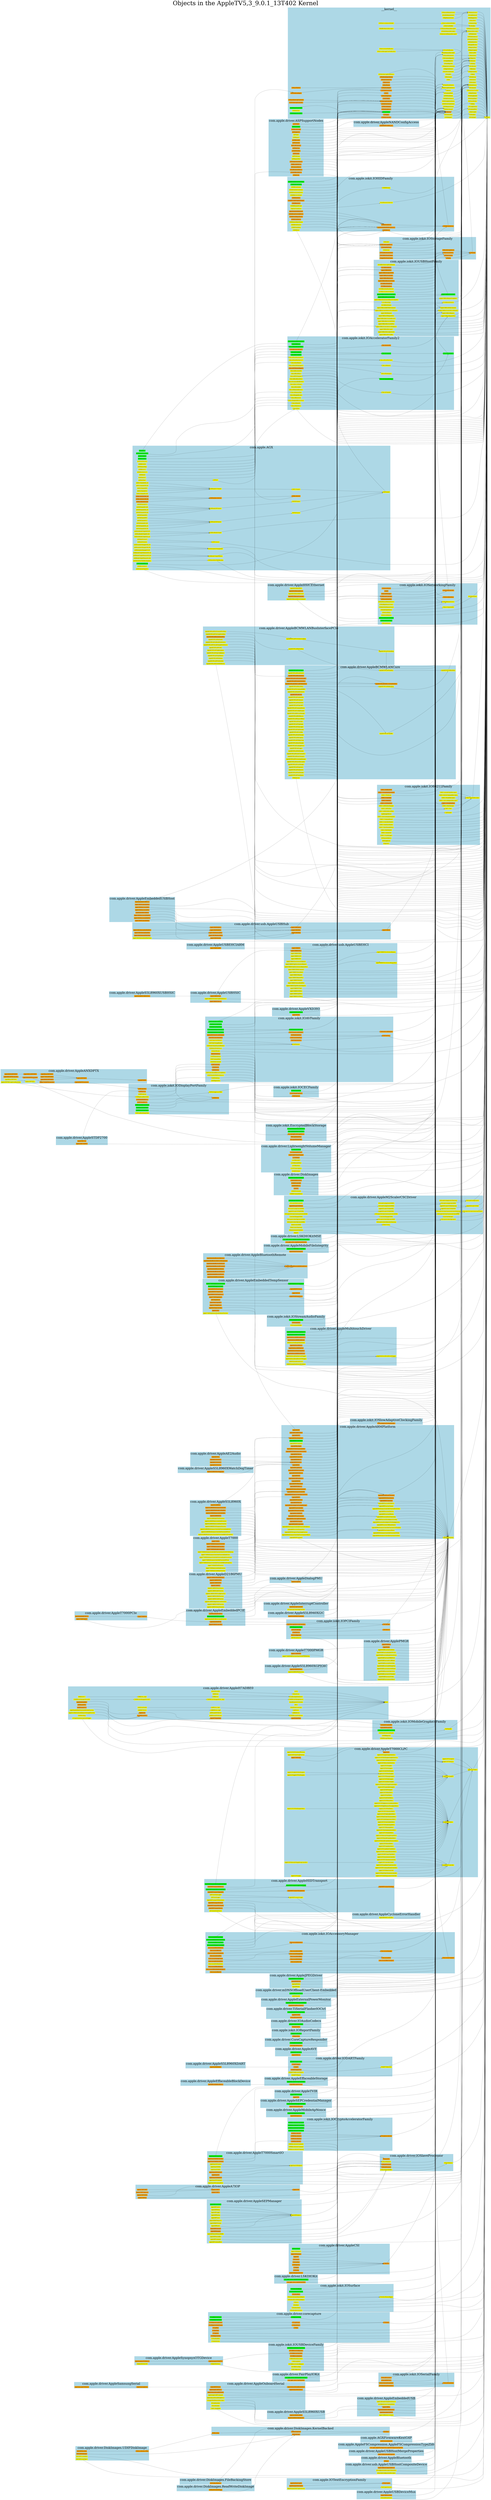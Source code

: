 digraph {fontsize=120;labelloc=t;label="Objects in the AppleTV5,3_9.0.1_13T402 Kernel";
 rankdir=LR; pagedir=BL; clusterrank=local; subgraph cluster_0 {
  fontsize=60; label="com.apple.driver.ASPSupportNodes"; rankdir=LR;
  style=filled;
  color=lightblue;
  n_78;
  n_79;
  n_80;
  n_81;
  n_82;
  n_83;
  n_84;
  n_85;
  n_86;
  n_87;
  n_88;
  n_89;
  n_90;
  n_91;
  n_92;
  n_798;
  n_806;
  n_845;
  n_870;
  n_907;
 }
 subgraph cluster_1 {
  fontsize=60; label="com.apple.iokit.IONetworkingFamily"; rankdir=LR;
  style=filled;
  color=lightblue;
  n_752;
  n_799;
  n_800;
  n_808;
  n_841;
  n_842;
  n_857;
  n_858;
  n_859;
  n_860;
  n_873;
  n_874;
  n_875;
  n_876;
  n_877;
  n_878;
  n_879;
  n_881;
  n_906;
 }
 subgraph cluster_2 {
  fontsize=60; label="com.apple.driver.AppleVXD393"; rankdir=LR;
  style=filled;
  color=lightblue;
  n_586;
  n_587;
 }
 subgraph cluster_3 {
  fontsize=60; label="com.apple.driver.AppleBluetoothRemote"; rankdir=LR;
  style=filled;
  color=lightblue;
  n_322;
  n_323;
  n_324;
  n_325;
  n_326;
  n_327;
  n_328;
  n_329;
  n_330;
 }
 subgraph cluster_4 {
  fontsize=60; label="com.apple.iokit.IODisplayPortFamily"; rankdir=LR;
  style=filled;
  color=lightblue;
  n_782;
  n_783;
  n_784;
  n_785;
  n_786;
  n_787;
  n_788;
  n_789;
  n_790;
  n_791;
  n_792;
  n_793;
 }
 subgraph cluster_5 {
  fontsize=60; label="com.apple.driver.LightweightVolumeManager"; rankdir=LR;
  style=filled;
  color=lightblue;
  n_999;
  n_1002;
  n_1003;
  n_1004;
  n_1005;
  n_1006;
  n_1007;
  n_1008;
  n_1078;
 }
 subgraph cluster_6 {
  fontsize=60; label="com.apple.driver.AppleM2ScalerCSCDriver"; rankdir=LR;
  style=filled;
  color=lightblue;
  n_372;
  n_373;
  n_374;
  n_375;
  n_376;
  n_377;
  n_378;
  n_617;
  n_618;
  n_619;
  n_749;
  n_956;
  n_988;
  n_989;
  n_990;
  n_1009;
  n_1010;
  n_1011;
  n_1012;
  n_1013;
  n_1014;
  n_1015;
  n_1016;
  n_1017;
  n_1018;
  n_1019;
  n_1020;
  n_1021;
  n_1022;
  n_1023;
  n_1024;
  n_1025;
  n_1054;
 }
 subgraph cluster_7 {
  fontsize=60; label="com.apple.driver.DiskImages.FileBackingStore"; rankdir=LR;
  style=filled;
  color=lightblue;
  n_991;
 }
 subgraph cluster_8 {
  fontsize=60; label="com.apple.driver.LSKDIOKitMSE"; rankdir=LR;
  style=filled;
  color=lightblue;
  n_1075;
  n_1077;
 }
 subgraph cluster_9 {
  fontsize=60; label="com.apple.driver.AppleS5L8960X"; rankdir=LR;
  style=filled;
  color=lightblue;
  n_423;
  n_427;
  n_428;
  n_429;
  n_430;
  n_431;
  n_432;
  n_433;
  n_434;
  n_435;
  n_436;
  n_437;
 }
 subgraph cluster_10 {
  fontsize=60; label="com.apple.driver.AppleMobileFileIntegrity"; rankdir=LR;
  style=filled;
  color=lightblue;
  n_383;
  n_384;
 }
 subgraph cluster_11 {
  fontsize=60; label="com.apple.iokit.IOStreamAudioFamily"; rankdir=LR;
  style=filled;
  color=lightblue;
  n_951;
  n_952;
  n_953;
 }
 subgraph cluster_12 {
  fontsize=60; label="com.apple.iokit.IOUSBHostFamily"; rankdir=LR;
  style=filled;
  color=lightblue;
  n_555;
  n_556;
  n_557;
  n_559;
  n_560;
  n_561;
  n_562;
  n_563;
  n_564;
  n_565;
  n_566;
  n_567;
  n_568;
  n_569;
  n_570;
  n_571;
  n_573;
  n_574;
  n_575;
  n_576;
  n_577;
  n_578;
  n_579;
  n_580;
  n_583;
  n_975;
  n_976;
  n_977;
  n_978;
  n_979;
  n_980;
  n_981;
  n_982;
  n_983;
 }
 subgraph cluster_13 {
  fontsize=60; label="com.apple.iokit.IOHIDFamily"; rankdir=LR;
  style=filled;
  color=lightblue;
  n_331;
  n_332;
  n_616;
  n_630;
  n_817;
  n_818;
  n_819;
  n_820;
  n_821;
  n_822;
  n_823;
  n_824;
  n_825;
  n_826;
  n_827;
  n_828;
  n_829;
  n_830;
  n_831;
  n_832;
  n_833;
  n_834;
  n_835;
  n_836;
  n_1087;
 }
 subgraph cluster_14 {
  fontsize=60; label="com.apple.AGX"; rankdir=LR;
  style=filled;
  color=lightblue;
  n_11;
  n_12;
  n_13;
  n_14;
  n_15;
  n_16;
  n_17;
  n_18;
  n_19;
  n_20;
  n_21;
  n_22;
  n_23;
  n_24;
  n_25;
  n_26;
  n_27;
  n_28;
  n_29;
  n_30;
  n_31;
  n_32;
  n_33;
  n_34;
  n_35;
  n_36;
  n_37;
  n_38;
  n_39;
  n_40;
  n_41;
  n_42;
  n_43;
  n_44;
  n_46;
  n_47;
  n_48;
  n_49;
  n_50;
  n_51;
  n_52;
  n_53;
  n_54;
  n_55;
  n_56;
  n_57;
  n_58;
  n_59;
  n_60;
  n_61;
  n_62;
  n_63;
  n_64;
  n_65;
  n_66;
  n_67;
  n_68;
  n_69;
  n_70;
  n_71;
 }
 subgraph cluster_15 {
  fontsize=60; label="com.apple.driver.AppleBCMWLANCore"; rankdir=LR;
  style=filled;
  color=lightblue;
  n_173;
  n_174;
  n_175;
  n_176;
  n_177;
  n_179;
  n_181;
  n_184;
  n_185;
  n_186;
  n_188;
  n_189;
  n_190;
  n_191;
  n_192;
  n_193;
  n_194;
  n_195;
  n_197;
  n_199;
  n_200;
  n_201;
  n_202;
  n_203;
  n_204;
  n_205;
  n_206;
  n_207;
  n_215;
  n_216;
  n_217;
  n_218;
  n_219;
  n_220;
  n_221;
  n_222;
  n_224;
  n_225;
  n_226;
  n_227;
  n_228;
  n_229;
  n_230;
  n_232;
  n_233;
  n_1047;
 }
 subgraph cluster_16 {
  fontsize=60; label="com.apple.driver.AppleEmbeddedPCIE"; rankdir=LR;
  style=filled;
  color=lightblue;
  n_333;
  n_334;
  n_335;
  n_336;
  n_403;
 }
 subgraph cluster_17 {
  fontsize=60; label="com.apple.driver.AppleOnboardSerial"; rankdir=LR;
  style=filled;
  color=lightblue;
  n_134;
  n_399;
  n_400;
  n_401;
  n_402;
  n_468;
  n_469;
  n_768;
  n_939;
  n_1035;
  n_1065;
 }
 subgraph cluster_18 {
  fontsize=60; label="com.apple.driver.AppleJPEGDriver"; rankdir=LR;
  style=filled;
  color=lightblue;
  n_104;
  n_366;
  n_367;
  n_368;
 }
 subgraph cluster_19 {
  fontsize=60; label="com.apple.driver.mDNSOffloadUserClient-Embedded"; rankdir=LR;
  style=filled;
  color=lightblue;
  n_1079;
  n_1080;
 }
 subgraph cluster_20 {
  fontsize=60; label="com.apple.driver.AppleS5L8960XUSBHSIC"; rankdir=LR;
  style=filled;
  color=lightblue;
  n_439;
 }
 subgraph cluster_21 {
  fontsize=60; label="com.apple.driver.DiskImages"; rankdir=LR;
  style=filled;
  color=lightblue;
  n_811;
  n_812;
  n_813;
  n_814;
  n_815;
  n_816;
  n_998;
 }
 subgraph cluster_22 {
  fontsize=60; label="com.apple.driver.AppleSynopsysOTGDevice"; rankdir=LR;
  style=filled;
  color=lightblue;
  n_483;
  n_484;
  n_628;
  n_629;
 }
 subgraph cluster_23 {
  fontsize=60; label="__kernel__"; rankdir=LR;
  style=filled;
  color=lightblue;
  n_753;
  n_757;
  n_761;
  n_762;
  n_763;
  n_765;
  n_766;
  n_767;
  n_769;
  n_779;
  n_780;
  n_781;
  n_794;
  n_795;
  n_796;
  n_801;
  n_804;
  n_809;
  n_837;
  n_838;
  n_839;
  n_840;
  n_843;
  n_844;
  n_846;
  n_855;
  n_856;
  n_863;
  n_864;
  n_865;
  n_869;
  n_871;
  n_872;
  n_880;
  n_892;
  n_893;
  n_894;
  n_895;
  n_896;
  n_897;
  n_898;
  n_899;
  n_900;
  n_901;
  n_902;
  n_908;
  n_910;
  n_911;
  n_912;
  n_913;
  n_914;
  n_915;
  n_917;
  n_918;
  n_919;
  n_920;
  n_922;
  n_924;
  n_925;
  n_926;
  n_933;
  n_934;
  n_935;
  n_936;
  n_937;
  n_938;
  n_940;
  n_949;
  n_954;
  n_966;
  n_984;
  n_985;
  n_986;
  n_987;
  n_1027;
  n_1028;
  n_1029;
  n_1030;
  n_1031;
  n_1032;
  n_1033;
  n_1034;
  n_1036;
  n_1037;
  n_1038;
  n_1039;
  n_1040;
  n_1041;
  n_1042;
  n_1043;
  n_1044;
  n_1045;
  n_1046;
  n_1048;
  n_1049;
  n_1050;
  n_1055;
  n_1066;
  n_1067;
  n_1068;
  n_1069;
  n_1070;
 }
 subgraph cluster_24 {
  fontsize=60; label="com.apple.driver.ApplePMGR"; rankdir=LR;
  style=filled;
  color=lightblue;
  n_404;
  n_405;
  n_406;
  n_407;
  n_408;
  n_409;
  n_410;
  n_411;
  n_412;
  n_413;
  n_414;
  n_415;
  n_416;
  n_417;
 }
 subgraph cluster_25 {
  fontsize=60; label="com.apple.driver.AppleEmbeddedUSBHost"; rankdir=LR;
  style=filled;
  color=lightblue;
  n_339;
  n_341;
  n_511;
  n_512;
  n_513;
  n_522;
  n_523;
  n_524;
 }
 subgraph cluster_26 {
  fontsize=60; label="com.apple.driver.AppleT7000"; rankdir=LR;
  style=filled;
  color=lightblue;
  n_485;
  n_488;
  n_490;
  n_491;
  n_492;
  n_497;
  n_498;
  n_499;
  n_500;
  n_501;
  n_502;
  n_503;
 }
 subgraph cluster_27 {
  fontsize=60; label="com.apple.iokit.IOAcceleratorFamily2"; rankdir=LR;
  style=filled;
  color=lightblue;
  n_692;
  n_693;
  n_694;
  n_695;
  n_696;
  n_697;
  n_698;
  n_699;
  n_700;
  n_701;
  n_702;
  n_703;
  n_704;
  n_705;
  n_706;
  n_707;
  n_708;
  n_709;
  n_710;
  n_711;
  n_712;
  n_713;
  n_714;
  n_715;
  n_716;
  n_717;
  n_718;
  n_719;
  n_720;
  n_721;
  n_722;
  n_723;
  n_810;
  n_1083;
 }
 subgraph cluster_28 {
  fontsize=60; label="com.apple.driver.AppleT7000PCIe"; rankdir=LR;
  style=filled;
  color=lightblue;
  n_337;
  n_493;
  n_494;
 }
 subgraph cluster_29 {
  fontsize=60; label="com.apple.driver.AppleS5L8960XGPIOIC"; rankdir=LR;
  style=filled;
  color=lightblue;
  n_425;
  n_426;
 }
 subgraph cluster_30 {
  fontsize=60; label="com.apple.AGXFirmwareKextG4P"; rankdir=LR;
  style=filled;
  color=lightblue;
  n_45;
 }
 subgraph cluster_31 {
  fontsize=60; label="com.apple.driver.AppleExternalPowerMonitor"; rankdir=LR;
  style=filled;
  color=lightblue;
  n_342;
  n_343;
 }
 subgraph cluster_32 {
  fontsize=60; label="com.apple.driver.usb.AppleUSBEHCI"; rankdir=LR;
  style=filled;
  color=lightblue;
  n_530;
  n_532;
  n_533;
  n_534;
  n_535;
  n_536;
  n_537;
  n_538;
  n_539;
  n_540;
  n_541;
  n_542;
  n_543;
  n_544;
  n_545;
  n_546;
  n_547;
  n_548;
  n_549;
  n_550;
  n_551;
 }
 subgraph cluster_33 {
  fontsize=60; label="com.apple.iokit.IOMobileGraphicsFamily"; rankdir=LR;
  style=filled;
  color=lightblue;
  n_152;
  n_681;
  n_682;
  n_853;
  n_854;
  n_866;
  n_867;
 }
 subgraph cluster_34 {
  fontsize=60; label="com.apple.driver.AppleInterruptController"; rankdir=LR;
  style=filled;
  color=lightblue;
  n_75;
  n_365;
 }
 subgraph cluster_35 {
  fontsize=60; label="com.apple.driver.AppleEmbeddedTempSensor"; rankdir=LR;
  style=filled;
  color=lightblue;
  n_77;
  n_143;
  n_145;
  n_146;
  n_316;
  n_359;
  n_385;
  n_418;
  n_419;
  n_447;
  n_482;
  n_504;
  n_505;
  n_506;
  n_507;
  n_510;
 }
 subgraph cluster_36 {
  fontsize=60; label="com.apple.driver.TiSerialFlasherIOCtrl"; rankdir=LR;
  style=filled;
  color=lightblue;
  n_379;
  n_1059;
  n_1060;
 }
 subgraph cluster_37 {
  fontsize=60; label="com.apple.driver.IOAudioCodecs"; rankdir=LR;
  style=filled;
  color=lightblue;
  n_750;
  n_751;
 }
 subgraph cluster_38 {
  fontsize=60; label="com.apple.driver.AppleANXDPTX"; rankdir=LR;
  style=filled;
  color=lightblue;
  n_105;
  n_314;
  n_369;
  n_370;
  n_371;
  n_420;
  n_421;
  n_442;
  n_443;
  n_444;
  n_445;
  n_446;
  n_487;
  n_489;
 }
 subgraph cluster_39 {
  fontsize=60; label="com.apple.iokit.IOReportFamily"; rankdir=LR;
  style=filled;
  color=lightblue;
  n_921;
  n_923;
 }
 subgraph cluster_40 {
  fontsize=60; label="com.apple.driver.AppleA7IOP"; rankdir=LR;
  style=filled;
  color=lightblue;
  n_93;
  n_94;
  n_95;
  n_96;
  n_97;
  n_98;
  n_99;
 }
 subgraph cluster_41 {
  fontsize=60; label="com.apple.driver.AppleH7ADBE0"; rankdir=LR;
  style=filled;
  color=lightblue;
  n_1;
  n_2;
  n_3;
  n_4;
  n_5;
  n_6;
  n_7;
  n_8;
  n_9;
  n_10;
  n_76;
  n_234;
  n_235;
  n_317;
  n_318;
  n_346;
  n_380;
  n_589;
  n_613;
  n_614;
  n_615;
  n_620;
  n_621;
  n_622;
  n_847;
  n_848;
  n_849;
  n_850;
  n_851;
  n_852;
  n_967;
  n_1026;
  n_1051;
  n_1052;
  n_1056;
  n_1064;
 }
 subgraph cluster_42 {
  fontsize=60; label="com.apple.iokit.IOAVFamily"; rankdir=LR;
  style=filled;
  color=lightblue;
  n_128;
  n_663;
  n_664;
  n_665;
  n_666;
  n_667;
  n_668;
  n_669;
  n_670;
  n_671;
  n_672;
  n_673;
  n_674;
  n_675;
  n_676;
  n_677;
  n_678;
  n_679;
  n_680;
  n_683;
  n_684;
  n_685;
  n_686;
  n_687;
  n_688;
  n_689;
  n_690;
  n_691;
  n_1084;
  n_1085;
  n_1086;
 }
 subgraph cluster_43 {
  fontsize=60; label="com.apple.driver.AppleEmbeddedUSB"; rankdir=LR;
  style=filled;
  color=lightblue;
  n_338;
  n_340;
  n_528;
  n_584;
  n_585;
  n_968;
 }
 subgraph cluster_44 {
  fontsize=60; label="com.apple.driver.CoreCaptureResponder"; rankdir=LR;
  style=filled;
  color=lightblue;
  n_611;
  n_612;
 }
 subgraph cluster_45 {
  fontsize=60; label="com.apple.driver.AppleNANDConfigAccess"; rankdir=LR;
  style=filled;
  color=lightblue;
  n_397;
 }
 subgraph cluster_46 {
  fontsize=60; label="com.apple.AppleFSCompression.AppleFSCompressionTypeZlib"; rankdir=LR;
  style=filled;
  color=lightblue;
  n_1071;
 }
 subgraph cluster_47 {
  fontsize=60; label="com.apple.iokit.IOStorageFamily"; rankdir=LR;
  style=filled;
  color=lightblue;
  n_748;
  n_754;
  n_755;
  n_756;
  n_797;
  n_802;
  n_805;
  n_807;
  n_861;
  n_862;
  n_909;
  n_950;
 }
 subgraph cluster_48 {
  fontsize=60; label="com.apple.driver.AppleS5L8960XUSB"; rankdir=LR;
  style=filled;
  color=lightblue;
  n_438;
  n_440;
 }
 subgraph cluster_49 {
  fontsize=60; label="com.apple.driver.AppleAVE"; rankdir=LR;
  style=filled;
  color=lightblue;
  n_171;
  n_172;
 }
 subgraph cluster_50 {
  fontsize=60; label="com.apple.driver.AppleSTDP2700"; rankdir=LR;
  style=filled;
  color=lightblue;
  n_464;
  n_465;
 }
 subgraph cluster_51 {
  fontsize=60; label="com.apple.iokit.EncryptedBlockStorage"; rankdir=LR;
  style=filled;
  color=lightblue;
  n_623;
  n_624;
  n_625;
  n_626;
  n_627;
 }
 subgraph cluster_52 {
  fontsize=60; label="com.apple.driver.AppleDialogPMU"; rankdir=LR;
  style=filled;
  color=lightblue;
  n_315;
 }
 subgraph cluster_53 {
  fontsize=60; label="com.apple.driver.AppleUSBHostMergeProperties"; rankdir=LR;
  style=filled;
  color=lightblue;
  n_572;
 }
 subgraph cluster_54 {
  fontsize=60; label="com.apple.iokit.IOSerialFamily"; rankdir=LR;
  style=filled;
  color=lightblue;
  n_868;
  n_916;
  n_930;
  n_931;
  n_932;
 }
 subgraph cluster_55 {
  fontsize=60; label="com.apple.driver.AppleT7000PMGR"; rankdir=LR;
  style=filled;
  color=lightblue;
  n_495;
  n_496;
 }
 subgraph cluster_56 {
  fontsize=60; label="com.apple.driver.IODARTFamily"; rankdir=LR;
  style=filled;
  color=lightblue;
  n_772;
  n_773;
  n_774;
  n_775;
  n_776;
  n_777;
  n_778;
 }
 subgraph cluster_57 {
  fontsize=60; label="com.apple.driver.AppleEffaceableStorage"; rankdir=LR;
  style=filled;
  color=lightblue;
  n_320;
  n_321;
 }
 subgraph cluster_58 {
  fontsize=60; label="com.apple.driver.usb.AppleUSBHostCompositeDevice"; rankdir=LR;
  style=filled;
  color=lightblue;
  n_558;
  n_770;
  n_948;
 }
 subgraph cluster_59 {
  fontsize=60; label="com.apple.driver.AppleS5L8940XI2C"; rankdir=LR;
  style=filled;
  color=lightblue;
  n_422;
 }
 subgraph cluster_60 {
  fontsize=60; label="com.apple.driver.AppleBluetooth"; rankdir=LR;
  style=filled;
  color=lightblue;
  n_588;
 }
 subgraph cluster_61 {
  fontsize=60; label="com.apple.driver.AppleUSBDeviceMux"; rankdir=LR;
  style=filled;
  color=lightblue;
  n_529;
  n_947;
 }
 subgraph cluster_62 {
  fontsize=60; label="com.apple.driver.AppleMultitouchDriver"; rankdir=LR;
  style=filled;
  color=lightblue;
  n_386;
  n_387;
  n_388;
  n_389;
  n_390;
  n_391;
  n_392;
  n_393;
  n_394;
  n_395;
  n_396;
  n_631;
  n_632;
  n_633;
 }
 subgraph cluster_63 {
  fontsize=60; label="com.apple.driver.AppleTVIR"; rankdir=LR;
  style=filled;
  color=lightblue;
  n_508;
  n_509;
 }
 subgraph cluster_64 {
  fontsize=60; label="com.apple.driver.AppleSEPCredentialManager"; rankdir=LR;
  style=filled;
  color=lightblue;
  n_300;
  n_301;
 }
 subgraph cluster_65 {
  fontsize=60; label="com.apple.driver.AppleSamsungSerial"; rankdir=LR;
  style=filled;
  color=lightblue;
  n_466;
  n_467;
 }
 subgraph cluster_66 {
  fontsize=60; label="com.apple.driver.DiskImages.KernelBacked"; rankdir=LR;
  style=filled;
  color=lightblue;
  n_1081;
  n_1082;
  n_1088;
  n_1090;
 }
 subgraph cluster_67 {
  fontsize=60; label="com.apple.driver.AppleS5L8960XDART"; rankdir=LR;
  style=filled;
  color=lightblue;
  n_424;
 }
 subgraph cluster_68 {
  fontsize=60; label="com.apple.driver.AppleMobileApNonce"; rankdir=LR;
  style=filled;
  color=lightblue;
  n_381;
  n_382;
 }
 subgraph cluster_69 {
  fontsize=60; label="com.apple.iokit.IOCryptoAcceleratorFamily"; rankdir=LR;
  style=filled;
  color=lightblue;
  n_659;
  n_660;
  n_661;
  n_771;
  n_889;
  n_890;
  n_891;
  n_903;
  n_904;
  n_927;
  n_928;
  n_929;
 }
 subgraph cluster_70 {
  fontsize=60; label="com.apple.driver.AppleHIDTransport"; rankdir=LR;
  style=filled;
  color=lightblue;
  n_72;
  n_73;
  n_74;
  n_347;
  n_348;
  n_349;
  n_350;
  n_351;
  n_352;
  n_353;
  n_354;
  n_355;
  n_356;
  n_357;
  n_358;
 }
 subgraph cluster_71 {
  fontsize=60; label="com.apple.driver.AppleBCMWLANBusInterfacePCIe"; rankdir=LR;
  style=filled;
  color=lightblue;
  n_178;
  n_180;
  n_182;
  n_183;
  n_187;
  n_196;
  n_198;
  n_208;
  n_209;
  n_210;
  n_211;
  n_212;
  n_213;
  n_214;
  n_223;
  n_231;
 }
 subgraph cluster_72 {
  fontsize=60; label="com.apple.driver.AppleSEPManager"; rankdir=LR;
  style=filled;
  color=lightblue;
  n_448;
  n_449;
  n_450;
  n_451;
  n_452;
  n_453;
  n_454;
  n_455;
  n_456;
  n_457;
  n_458;
  n_459;
  n_460;
  n_461;
  n_462;
  n_463;
 }
 subgraph cluster_73 {
  fontsize=60; label="com.apple.driver.LSKDIOKit"; rankdir=LR;
  style=filled;
  color=lightblue;
  n_1074;
  n_1076;
 }
 subgraph cluster_74 {
  fontsize=60; label="com.apple.iokit.IO80211Family"; rankdir=LR;
  style=filled;
  color=lightblue;
  n_634;
  n_635;
  n_636;
  n_637;
  n_638;
  n_639;
  n_640;
  n_641;
  n_642;
  n_643;
  n_644;
  n_645;
  n_646;
  n_647;
  n_648;
  n_649;
  n_650;
  n_651;
  n_652;
  n_653;
  n_654;
  n_655;
  n_656;
  n_657;
  n_658;
  n_764;
  n_1000;
  n_1001;
  n_1053;
  n_1057;
 }
 subgraph cluster_75 {
  fontsize=60; label="com.apple.driver.AppleARMPlatform"; rankdir=LR;
  style=filled;
  color=lightblue;
  n_107;
  n_108;
  n_109;
  n_110;
  n_111;
  n_112;
  n_113;
  n_114;
  n_115;
  n_116;
  n_117;
  n_118;
  n_119;
  n_120;
  n_121;
  n_122;
  n_123;
  n_124;
  n_125;
  n_126;
  n_127;
  n_129;
  n_130;
  n_131;
  n_132;
  n_133;
  n_135;
  n_136;
  n_137;
  n_138;
  n_139;
  n_140;
  n_141;
  n_142;
  n_144;
  n_147;
  n_148;
  n_149;
  n_150;
  n_151;
  n_153;
  n_154;
  n_155;
  n_156;
  n_157;
  n_158;
  n_159;
  n_160;
  n_161;
  n_162;
  n_163;
  n_164;
  n_165;
  n_166;
  n_167;
  n_168;
  n_169;
  n_170;
 }
 subgraph cluster_76 {
  fontsize=60; label="com.apple.driver.AppleUSBHSIC"; rankdir=LR;
  style=filled;
  color=lightblue;
  n_552;
  n_553;
  n_554;
 }
 subgraph cluster_77 {
  fontsize=60; label="com.apple.driver.AppleAE2Audio"; rankdir=LR;
  style=filled;
  color=lightblue;
  n_100;
  n_101;
  n_102;
  n_103;
 }
 subgraph cluster_78 {
  fontsize=60; label="com.apple.driver.AppleS5L8960XWatchDogTimer"; rankdir=LR;
  style=filled;
  color=lightblue;
  n_441;
 }
 subgraph cluster_79 {
  fontsize=60; label="com.apple.iokit.IOSlowAdaptiveClockingFamily"; rankdir=LR;
  style=filled;
  color=lightblue;
  n_1089;
 }
 subgraph cluster_80 {
  fontsize=60; label="com.apple.iokit.IOPCIFamily"; rankdir=LR;
  style=filled;
  color=lightblue;
  n_662;
  n_882;
  n_883;
  n_884;
  n_885;
  n_886;
  n_887;
  n_888;
 }
 subgraph cluster_81 {
  fontsize=60; label="com.apple.driver.AppleD2186PMU"; rankdir=LR;
  style=filled;
  color=lightblue;
  n_302;
  n_303;
  n_304;
  n_305;
  n_306;
  n_307;
  n_308;
  n_309;
  n_310;
  n_311;
  n_312;
  n_313;
 }
 subgraph cluster_82 {
  fontsize=60; label="com.apple.driver.AppleEffaceableBlockDevice"; rankdir=LR;
  style=filled;
  color=lightblue;
  n_319;
 }
 subgraph cluster_83 {
  fontsize=60; label="com.apple.iokit.IOCECFamily"; rankdir=LR;
  style=filled;
  color=lightblue;
  n_758;
  n_759;
  n_760;
 }
 subgraph cluster_84 {
  fontsize=60; label="com.apple.driver.AppleT7000SmartIO"; rankdir=LR;
  style=filled;
  color=lightblue;
  n_470;
  n_471;
  n_472;
  n_473;
  n_474;
  n_475;
  n_476;
  n_477;
  n_478;
  n_479;
  n_480;
  n_481;
 }
 subgraph cluster_85 {
  fontsize=60; label="com.apple.iokit.IOAccessoryManager"; rankdir=LR;
  style=filled;
  color=lightblue;
  n_724;
  n_725;
  n_726;
  n_727;
  n_728;
  n_729;
  n_730;
  n_731;
  n_732;
  n_733;
  n_734;
  n_735;
  n_736;
  n_737;
  n_738;
  n_739;
  n_740;
  n_741;
  n_742;
  n_743;
  n_744;
  n_745;
  n_746;
  n_747;
 }
 subgraph cluster_86 {
  fontsize=60; label="com.apple.driver.DiskImages.UDIFDiskImage"; rankdir=LR;
  style=filled;
  color=lightblue;
  n_993;
  n_994;
  n_995;
  n_996;
  n_997;
 }
 subgraph cluster_87 {
  fontsize=60; label="com.apple.driver.AppleHSICEthernet"; rankdir=LR;
  style=filled;
  color=lightblue;
  n_360;
  n_361;
  n_362;
  n_363;
  n_364;
 }
 subgraph cluster_88 {
  fontsize=60; label="com.apple.driver.AppleCSI"; rankdir=LR;
  style=filled;
  color=lightblue;
  n_296;
  n_297;
  n_298;
  n_299;
  n_605;
  n_606;
  n_607;
  n_608;
  n_609;
  n_610;
  n_905;
 }
 subgraph cluster_89 {
  fontsize=60; label="com.apple.driver.AppleT7000CLPC"; rankdir=LR;
  style=filled;
  color=lightblue;
  n_236;
  n_237;
  n_238;
  n_239;
  n_240;
  n_241;
  n_242;
  n_243;
  n_244;
  n_245;
  n_246;
  n_247;
  n_248;
  n_249;
  n_250;
  n_251;
  n_252;
  n_253;
  n_254;
  n_255;
  n_256;
  n_257;
  n_258;
  n_259;
  n_260;
  n_261;
  n_262;
  n_263;
  n_264;
  n_265;
  n_266;
  n_267;
  n_268;
  n_269;
  n_270;
  n_271;
  n_272;
  n_273;
  n_274;
  n_275;
  n_276;
  n_277;
  n_278;
  n_279;
  n_280;
  n_281;
  n_282;
  n_283;
  n_284;
  n_285;
  n_286;
  n_287;
  n_288;
  n_289;
  n_290;
  n_291;
  n_292;
  n_293;
  n_294;
  n_295;
  n_486;
 }
 subgraph cluster_90 {
  fontsize=60; label="com.apple.driver.usb.AppleUSBHub"; rankdir=LR;
  style=filled;
  color=lightblue;
  n_514;
  n_515;
  n_516;
  n_517;
  n_518;
  n_519;
  n_520;
  n_521;
  n_525;
  n_526;
  n_527;
  n_581;
  n_582;
 }
 subgraph cluster_91 {
  fontsize=60; label="com.apple.iokit.IOSurface"; rankdir=LR;
  style=filled;
  color=lightblue;
  n_803;
  n_955;
  n_957;
  n_958;
  n_959;
  n_960;
  n_961;
  n_962;
  n_963;
  n_964;
 }
 subgraph cluster_92 {
  fontsize=60; label="com.apple.driver.corecapture"; rankdir=LR;
  style=filled;
  color=lightblue;
  n_590;
  n_591;
  n_592;
  n_593;
  n_594;
  n_595;
  n_596;
  n_597;
  n_598;
  n_599;
  n_600;
  n_601;
  n_602;
  n_603;
  n_604;
 }
 subgraph cluster_93 {
  fontsize=60; label="com.apple.driver.DiskImages.ReadWriteDiskImage"; rankdir=LR;
  style=filled;
  color=lightblue;
  n_992;
 }
 subgraph cluster_94 {
  fontsize=60; label="com.apple.driver.AppleCycloneErrorHandler"; rankdir=LR;
  style=filled;
  color=lightblue;
  n_106;
 }
 subgraph cluster_95 {
  fontsize=60; label="com.apple.driver.IOSlaveProcessor"; rankdir=LR;
  style=filled;
  color=lightblue;
  n_941;
  n_942;
  n_943;
  n_944;
  n_945;
  n_946;
 }
 subgraph cluster_96 {
  fontsize=60; label="com.apple.IOTextEncryptionFamily"; rankdir=LR;
  style=filled;
  color=lightblue;
  n_344;
  n_345;
  n_398;
  n_965;
  n_1058;
 }
 subgraph cluster_97 {
  fontsize=60; label="com.apple.driver.AppleUSBEHCIARM"; rankdir=LR;
  style=filled;
  color=lightblue;
  n_531;
 }
 subgraph cluster_98 {
  fontsize=60; label="com.apple.iokit.IOUSBDeviceFamily"; rankdir=LR;
  style=filled;
  color=lightblue;
  n_969;
  n_970;
  n_971;
  n_972;
  n_973;
  n_974;
  n_1061;
  n_1062;
  n_1063;
 }
 subgraph cluster_99 {
  fontsize=60; label="com.apple.driver.FairPlayIOKit"; rankdir=LR;
  style=filled;
  color=lightblue;
  n_1072;
  n_1073;
 }
 n_1 [fontsize=20; label="AAPDriver"; style=filled;color=yellow;shape="box"];
 n_1 -> n_589;
 n_2 [fontsize=20; label="AAPDriverPreH8"; style=filled;color=yellow;shape="box"];
 n_2 -> n_3;
 n_3 [fontsize=20; label="AAPDriver_Impl"; style=filled;color=yellow;shape="box"];
 n_3 -> n_1;
 n_4 [fontsize=20; label="ADBE0Driver"; style=filled;color=yellow;shape="box"];
 n_4 -> n_589;
 n_5 [fontsize=20; label="ADBE0Driver_Impl"; style=filled;color=yellow;shape="box"];
 n_5 -> n_4;
 n_6 [fontsize=20; label="ADBE0H7Driver"; style=filled;color=yellow;shape="box"];
 n_6 -> n_5;
 n_7 [fontsize=20; label="ADBEParamFIFO"; style=filled;color=orange;shape="box"];
 n_7 -> n_851;
 n_8 [fontsize=20; label="ADBEParamFIFODriver"; style=filled;color=yellow;shape="box"];
 n_8 -> n_852;
 n_9 [fontsize=20; label="ADPParamFIFO"; style=filled;color=orange;shape="box"];
 n_9 -> n_851;
 n_10 [fontsize=20; label="ADPParamFIFODriver"; style=filled;color=yellow;shape="box"];
 n_10 -> n_852;
 n_11 [fontsize=20; label="AGX3DChannel"; style=filled;color=yellow;shape="box"];
 n_11 -> n_32;
 n_12 [fontsize=20; label="AGX3DChannelG10"; style=filled;color=yellow;shape="box"];
 n_12 -> n_36;
 n_13 [fontsize=20; label="AGX3DChannelG3_B0"; style=filled;color=yellow;shape="box"];
 n_13 -> n_36;
 n_14 [fontsize=20; label="AGX3DChannelG4G_A0"; style=filled;color=yellow;shape="box"];
 n_14 -> n_36;
 n_15 [fontsize=20; label="AGX3DChannelG4P_B0"; style=filled;color=yellow;shape="box"];
 n_15 -> n_36;
 n_16 [fontsize=20; label="AGX3DChannelGX2"; style=filled;color=yellow;shape="box"];
 n_16 -> n_36;
 n_17 [fontsize=20; label="AGXAccelerator"; style=filled;color=orange;shape="box"];
 n_17 -> n_810;
 n_18 [fontsize=20; label="AGXAcceleratorG3_B0"; style=filled;color=orange;shape="box"];
 n_18 -> n_37;
 n_19 [fontsize=20; label="AGXAcceleratorG4G_A0"; style=filled;color=orange;shape="box"];
 n_19 -> n_37;
 n_20 [fontsize=20; label="AGXAcceleratorG4P_B0"; style=filled;color=orange;shape="box"];
 n_20 -> n_37;
 n_21 [fontsize=20; label="AGXAllocation"; style=filled;color=yellow;shape="box"];
 n_21 -> n_721;
 n_22 [fontsize=20; label="AGXAllocationList"; style=filled;color=yellow;shape="box"];
 n_22 -> n_1038;
 n_23 [fontsize=20; label="AGXAllocationList2"; style=filled;color=yellow;shape="box"];
 n_23 -> n_715;
 n_24 [fontsize=20; label="AGXArmFirmware"; style=filled;color=yellow;shape="box"];
 n_24 -> n_44;
 n_25 [fontsize=20; label="AGXCLChannel"; style=filled;color=yellow;shape="box"];
 n_25 -> n_32;
 n_26 [fontsize=20; label="AGXCLChannelG10"; style=filled;color=yellow;shape="box"];
 n_26 -> n_38;
 n_27 [fontsize=20; label="AGXCLChannelG3_B0"; style=filled;color=yellow;shape="box"];
 n_27 -> n_38;
 n_28 [fontsize=20; label="AGXCLChannelG4G_A0"; style=filled;color=yellow;shape="box"];
 n_28 -> n_38;
 n_29 [fontsize=20; label="AGXCLChannelG4P_B0"; style=filled;color=yellow;shape="box"];
 n_29 -> n_38;
 n_30 [fontsize=20; label="AGXCLChannelGX2"; style=filled;color=yellow;shape="box"];
 n_30 -> n_38;
 n_31 [fontsize=20; label="AGXCLContext"; style=filled;color=green;shape="box"];
 n_31 -> n_695;
 n_32 [fontsize=20; label="AGXChannel"; style=filled;color=yellow;shape="box"];
 n_32 -> n_705;
 n_33 [fontsize=20; label="AGXCommandQueue"; style=filled;color=green;shape="box"];
 n_33 -> n_698;
 n_34 [fontsize=20; label="AGXDevice"; style=filled;color=green;shape="box"];
 n_34 -> n_1083;
 n_35 [fontsize=20; label="AGXEventMachine"; style=filled;color=yellow;shape="box"];
 n_35 -> n_703;
 n_36 [fontsize=20; label="AGXFamily3DChannel"; style=filled;color=yellow;shape="box"];
 n_36 -> n_11;
 n_37 [fontsize=20; label="AGXFamilyAccelerator"; style=filled;color=orange;shape="box"];
 n_37 -> n_17;
 n_38 [fontsize=20; label="AGXFamilyCLChannel"; style=filled;color=yellow;shape="box"];
 n_38 -> n_25;
 n_39 [fontsize=20; label="AGXFamilyTAChannel"; style=filled;color=yellow;shape="box"];
 n_39 -> n_66;
 n_40 [fontsize=20; label="AGXFastRenderTarget"; style=filled;color=yellow;shape="box"];
 n_40 -> n_1038;
 n_41 [fontsize=20; label="AGXFastRenderTargetG3_B0"; style=filled;color=yellow;shape="box"];
 n_41 -> n_40;
 n_42 [fontsize=20; label="AGXFastRenderTargetG4G_A0"; style=filled;color=yellow;shape="box"];
 n_42 -> n_40;
 n_43 [fontsize=20; label="AGXFastRenderTargetG4P_B0"; style=filled;color=yellow;shape="box"];
 n_43 -> n_40;
 n_44 [fontsize=20; label="AGXFirmware"; style=filled;color=yellow;shape="box"];
 n_44 -> n_1038;
 n_45 [fontsize=20; label="AGXFirmwareKextG4P"; style=filled;color=orange;shape="box"];
 n_45 -> n_933;
 n_46 [fontsize=20; label="AGXFirmwareStatistics"; style=filled;color=yellow;shape="box"];
 n_46 -> n_1038;
 n_47 [fontsize=20; label="AGXGLContext"; style=filled;color=green;shape="box"];
 n_47 -> n_706;
 n_48 [fontsize=20; label="AGXGart"; style=filled;color=yellow;shape="box"];
 n_48 -> n_722;
 n_49 [fontsize=20; label="AGXGartGen1"; style=filled;color=yellow;shape="box"];
 n_49 -> n_48;
 n_50 [fontsize=20; label="AGXMemoryMap"; style=filled;color=yellow;shape="box"];
 n_50 -> n_711;
 n_51 [fontsize=20; label="AGXMetaFirmware"; style=filled;color=yellow;shape="box"];
 n_51 -> n_44;
 n_52 [fontsize=20; label="AGXParameterManagement"; style=filled;color=yellow;shape="box"];
 n_52 -> n_1038;
 n_53 [fontsize=20; label="AGXParameterManagerG3_B0"; style=filled;color=yellow;shape="box"];
 n_53 -> n_52;
 n_54 [fontsize=20; label="AGXParameterManagerG4G_A0"; style=filled;color=yellow;shape="box"];
 n_54 -> n_52;
 n_55 [fontsize=20; label="AGXParameterManagerG4P_B0"; style=filled;color=yellow;shape="box"];
 n_55 -> n_52;
 n_56 [fontsize=20; label="AGXRenderTargetMemory"; style=filled;color=yellow;shape="box"];
 n_56 -> n_1038;
 n_57 [fontsize=20; label="AGXRenderTargetMemoryG3_B0"; style=filled;color=yellow;shape="box"];
 n_57 -> n_56;
 n_58 [fontsize=20; label="AGXRenderTargetMemoryG4G_A0"; style=filled;color=yellow;shape="box"];
 n_58 -> n_56;
 n_59 [fontsize=20; label="AGXRenderTargetMemoryG4P_B0"; style=filled;color=yellow;shape="box"];
 n_59 -> n_56;
 n_60 [fontsize=20; label="AGXResource"; style=filled;color=yellow;shape="box"];
 n_60 -> n_714;
 n_61 [fontsize=20; label="AGXShared"; style=filled;color=yellow;shape="box"];
 n_61 -> n_716;
 n_62 [fontsize=20; label="AGXSharedGartTableBacking"; style=filled;color=yellow;shape="box"];
 n_62 -> n_1038;
 n_63 [fontsize=20; label="AGXSharedGartTableBackingGen1"; style=filled;color=yellow;shape="box"];
 n_63 -> n_62;
 n_64 [fontsize=20; label="AGXSharedUserClient"; style=filled;color=green;shape="box"];
 n_64 -> n_718;
 n_65 [fontsize=20; label="AGXStatistics"; style=filled;color=yellow;shape="box"];
 n_65 -> n_719;
 n_66 [fontsize=20; label="AGXTAChannel"; style=filled;color=yellow;shape="box"];
 n_66 -> n_32;
 n_67 [fontsize=20; label="AGXTAChannelG10"; style=filled;color=yellow;shape="box"];
 n_67 -> n_39;
 n_68 [fontsize=20; label="AGXTAChannelG3_B0"; style=filled;color=yellow;shape="box"];
 n_68 -> n_39;
 n_69 [fontsize=20; label="AGXTAChannelG4G_A0"; style=filled;color=yellow;shape="box"];
 n_69 -> n_39;
 n_70 [fontsize=20; label="AGXTAChannelG4P_B0"; style=filled;color=yellow;shape="box"];
 n_70 -> n_39;
 n_71 [fontsize=20; label="AGXTAChannelGX2"; style=filled;color=yellow;shape="box"];
 n_71 -> n_39;
 n_72 [fontsize=20; label="AHTQueueEventSource"; style=filled;color=yellow;shape="box"];
 n_72 -> n_801;
 n_73 [fontsize=20; label="AHTSerialLogger"; style=filled;color=yellow;shape="box"];
 n_73 -> n_354;
 n_74 [fontsize=20; label="AHTUserClientLogger"; style=filled;color=yellow;shape="box"];
 n_74 -> n_354;
 n_75 [fontsize=20; label="AICInterruptTimestampFunction"; style=filled;color=yellow;shape="box"];
 n_75 -> n_117;
 n_76 [fontsize=20; label="ALSS"; style=filled;color=yellow;shape="box"];
 n_76 -> n_589;
 n_77 [fontsize=20; label="AMCTempSensor"; style=filled;color=orange;shape="box"];
 n_77 -> n_331;
 n_78 [fontsize=20; label="ASPBlockStorage"; style=filled;color=orange;shape="box"];
 n_78 -> n_933;
 n_79 [fontsize=20; label="ASPDiagnostic"; style=filled;color=orange;shape="box"];
 n_79 -> n_397;
 n_80 [fontsize=20; label="ASPEffaceable"; style=filled;color=orange;shape="box"];
 n_80 -> n_933;
 n_81 [fontsize=20; label="ASPFirmware"; style=filled;color=orange;shape="box"];
 n_81 -> n_933;
 n_82 [fontsize=20; label="ASPLLBFirmware"; style=filled;color=orange;shape="box"];
 n_82 -> n_933;
 n_83 [fontsize=20; label="ASPNVRAM"; style=filled;color=orange;shape="box"];
 n_83 -> n_871;
 n_84 [fontsize=20; label="ASPPanicLog"; style=filled;color=orange;shape="box"];
 n_84 -> n_933;
 n_85 [fontsize=20; label="ASPRequest"; style=filled;color=yellow;shape="box"];
 n_85 -> n_779;
 n_86 [fontsize=20; label="ASPRequestPool"; style=filled;color=yellow;shape="box"];
 n_86 -> n_1038;
 n_87 [fontsize=20; label="ASPSEPNotifier"; style=filled;color=orange;shape="box"];
 n_87 -> n_933;
 n_88 [fontsize=20; label="ASPStorage"; style=filled;color=orange;shape="box"];
 n_88 -> n_933;
 n_89 [fontsize=20; label="ASPTemperatureSensor"; style=filled;color=orange;shape="box"];
 n_89 -> n_331;
 n_90 [fontsize=20; label="ASPTimer"; style=filled;color=yellow;shape="box"];
 n_90 -> n_966;
 n_91 [fontsize=20; label="ASPUserClient"; style=filled;color=green;shape="box"];
 n_91 -> n_984;
 n_92 [fontsize=20; label="ASPWorkLoop"; style=filled;color=yellow;shape="box"];
 n_92 -> n_987;
 n_93 [fontsize=20; label="AppleA7IOP"; style=filled;color=orange;shape="box"];
 n_93 -> n_941;
 n_94 [fontsize=20; label="AppleA7IOPNub"; style=filled;color=orange;shape="box"];
 n_94 -> n_933;
 n_95 [fontsize=20; label="AppleA7IOPV1"; style=filled;color=orange;shape="box"];
 n_95 -> n_93;
 n_96 [fontsize=20; label="AppleA7IOPV2"; style=filled;color=orange;shape="box"];
 n_96 -> n_93;
 n_97 [fontsize=20; label="AppleA7IOPV2GFX"; style=filled;color=orange;shape="box"];
 n_97 -> n_96;
 n_98 [fontsize=20; label="AppleA7IOPV2Marconi"; style=filled;color=orange;shape="box"];
 n_98 -> n_96;
 n_99 [fontsize=20; label="AppleA7IOPV2PMP"; style=filled;color=orange;shape="box"];
 n_99 -> n_96;
 n_100 [fontsize=20; label="AppleAE2I2SSwitch1"; style=filled;color=orange;shape="box"];
 n_100 -> n_132;
 n_101 [fontsize=20; label="AppleAE2I2SSwitch2"; style=filled;color=orange;shape="box"];
 n_101 -> n_132;
 n_102 [fontsize=20; label="AppleAE2I2SSwitch3"; style=filled;color=orange;shape="box"];
 n_102 -> n_132;
 n_103 [fontsize=20; label="AppleAE2MCA"; style=filled;color=orange;shape="box"];
 n_103 -> n_130;
 n_104 [fontsize=20; label="AppleAJPEGHal"; style=filled;color=yellow;shape="box"];
 n_104 -> n_1038;
 n_105 [fontsize=20; label="AppleANXDPTXController"; style=filled;color=orange;shape="box"];
 n_105 -> n_783;
 n_106 [fontsize=20; label="AppleARM64ErrorHandler"; style=filled;color=yellow;shape="box"];
 n_106 -> n_113;
 n_107 [fontsize=20; label="AppleARMBacklight"; style=filled;color=orange;shape="box"];
 n_107 -> n_933;
 n_108 [fontsize=20; label="AppleARMCFIFlashController"; style=filled;color=orange;shape="box"];
 n_108 -> n_139;
 n_109 [fontsize=20; label="AppleARMCHRPNVRAM"; style=filled;color=orange;shape="box"];
 n_109 -> n_871;
 n_110 [fontsize=20; label="AppleARMCPU"; style=filled;color=orange;shape="box"];
 n_110 -> n_761;
 n_111 [fontsize=20; label="AppleARMCPUPerformanceArbiter"; style=filled;color=orange;shape="box"];
 n_111 -> n_933;
 n_112 [fontsize=20; label="AppleARMCPUPerformanceServiceNub"; style=filled;color=orange;shape="box"];
 n_112 -> n_933;
 n_113 [fontsize=20; label="AppleARMFunction"; style=filled;color=yellow;shape="box"];
 n_113 -> n_1038;
 n_114 [fontsize=20; label="AppleARMFunctionAssertReset"; style=filled;color=yellow;shape="box"];
 n_114 -> n_113;
 n_115 [fontsize=20; label="AppleARMFunctionCharger"; style=filled;color=yellow;shape="box"];
 n_115 -> n_113;
 n_116 [fontsize=20; label="AppleARMFunctionChargerMux"; style=filled;color=yellow;shape="box"];
 n_116 -> n_115;
 n_117 [fontsize=20; label="AppleARMFunctionEventTimestamp"; style=filled;color=yellow;shape="box"];
 n_117 -> n_113;
 n_118 [fontsize=20; label="AppleARMFunctionIISActive"; style=filled;color=yellow;shape="box"];
 n_118 -> n_113;
 n_119 [fontsize=20; label="AppleARMFunctionIISRoute"; style=filled;color=yellow;shape="box"];
 n_119 -> n_113;
 n_120 [fontsize=20; label="AppleARMFunctionPerfAdvise"; style=filled;color=yellow;shape="box"];
 n_120 -> n_113;
 n_121 [fontsize=20; label="AppleARMFunctionSlowAdaptiveClocking"; style=filled;color=yellow;shape="box"];
 n_121 -> n_113;
 n_122 [fontsize=20; label="AppleARMFunctionSlowAdaptiveClockingAggressor"; style=filled;color=yellow;shape="box"];
 n_122 -> n_113;
 n_123 [fontsize=20; label="AppleARMFunctionUSBDataMonitor"; style=filled;color=yellow;shape="box"];
 n_123 -> n_113;
 n_124 [fontsize=20; label="AppleARMI2CEEPROM"; style=filled;color=orange;shape="box"];
 n_124 -> n_139;
 n_125 [fontsize=20; label="AppleARMIICController"; style=filled;color=orange;shape="box"];
 n_125 -> n_933;
 n_126 [fontsize=20; label="AppleARMIICDevice"; style=filled;color=orange;shape="box"];
 n_126 -> n_933;
 n_127 [fontsize=20; label="AppleARMIICUserClient"; style=filled;color=green;shape="box"];
 n_127 -> n_984;
 n_128 [fontsize=20; label="AppleARMIISAudioLinkDelegate"; style=filled;color=orange;shape="box"];
 n_128 -> n_684;
 n_129 [fontsize=20; label="AppleARMIISCommand"; style=filled;color=yellow;shape="box"];
 n_129 -> n_779;
 n_130 [fontsize=20; label="AppleARMIISController"; style=filled;color=orange;shape="box"];
 n_130 -> n_933;
 n_131 [fontsize=20; label="AppleARMIISDevice"; style=filled;color=orange;shape="box"];
 n_131 -> n_933;
 n_132 [fontsize=20; label="AppleARMIISSwitch"; style=filled;color=orange;shape="box"];
 n_132 -> n_933;
 n_133 [fontsize=20; label="AppleARMIO"; style=filled;color=orange;shape="box"];
 n_133 -> n_933;
 n_134 [fontsize=20; label="AppleARMIOSerial"; style=filled;color=orange;shape="box"];
 n_134 -> n_400;
 n_135 [fontsize=20; label="AppleARMLightEmUp"; style=filled;color=orange;shape="box"];
 n_135 -> n_933;
 n_136 [fontsize=20; label="AppleARMMIPIDSIController"; style=filled;color=orange;shape="box"];
 n_136 -> n_933;
 n_137 [fontsize=20; label="AppleARMMIPIDSIDevice"; style=filled;color=orange;shape="box"];
 n_137 -> n_933;
 n_138 [fontsize=20; label="AppleARMNMI"; style=filled;color=orange;shape="box"];
 n_138 -> n_933;
 n_139 [fontsize=20; label="AppleARMNORFlashController"; style=filled;color=orange;shape="box"];
 n_139 -> n_933;
 n_140 [fontsize=20; label="AppleARMNORFlashDevice"; style=filled;color=orange;shape="box"];
 n_140 -> n_933;
 n_141 [fontsize=20; label="AppleARMPE"; style=filled;color=orange;shape="box"];
 n_141 -> n_795;
 n_142 [fontsize=20; label="AppleARMPMUCharger"; style=filled;color=orange;shape="box"];
 n_142 -> n_144;
 n_143 [fontsize=20; label="AppleARMPMUPowerSensor"; style=filled;color=orange;shape="box"];
 n_143 -> n_145;
 n_144 [fontsize=20; label="AppleARMPMUPowerSource"; style=filled;color=orange;shape="box"];
 n_144 -> n_893;
 n_145 [fontsize=20; label="AppleARMPMUSensor"; style=filled;color=orange;shape="box"];
 n_145 -> n_331;
 n_146 [fontsize=20; label="AppleARMPMUTempSensor"; style=filled;color=orange;shape="box"];
 n_146 -> n_145;
 n_147 [fontsize=20; label="AppleARMPWM"; style=filled;color=orange;shape="box"];
 n_147 -> n_933;
 n_148 [fontsize=20; label="AppleARMPWMBacklight"; style=filled;color=orange;shape="box"];
 n_148 -> n_933;
 n_149 [fontsize=20; label="AppleARMPWMCaptureTimestampFunction"; style=filled;color=yellow;shape="box"];
 n_149 -> n_117;
 n_150 [fontsize=20; label="AppleARMPWMDevice"; style=filled;color=orange;shape="box"];
 n_150 -> n_933;
 n_151 [fontsize=20; label="AppleARMPWMInOutPulseController"; style=filled;color=orange;shape="box"];
 n_151 -> n_933;
 n_152 [fontsize=20; label="AppleARMParamFIFO"; style=filled;color=orange;shape="box"];
 n_152 -> n_933;
 n_153 [fontsize=20; label="AppleARMPassthroughPowerSource"; style=filled;color=orange;shape="box"];
 n_153 -> n_144;
 n_154 [fontsize=20; label="AppleARMPerformanceController"; style=filled;color=orange;shape="box"];
 n_154 -> n_933;
 n_155 [fontsize=20; label="AppleARMPerformanceControllerCLPCNub"; style=filled;color=orange;shape="box"];
 n_155 -> n_933;
 n_156 [fontsize=20; label="AppleARMPerformanceControllerFunctionAssertReset"; style=filled;color=yellow;shape="box"];
 n_156 -> n_114;
 n_157 [fontsize=20; label="AppleARMPerformanceControllerFunctionCLPCEnabled"; style=filled;color=yellow;shape="box"];
 n_157 -> n_113;
 n_158 [fontsize=20; label="AppleARMPerformanceControllerFunctionCPUIdle"; style=filled;color=yellow;shape="box"];
 n_158 -> n_113;
 n_159 [fontsize=20; label="AppleARMPerformanceControllerFunctionClockGate"; style=filled;color=yellow;shape="box"];
 n_159 -> n_113;
 n_160 [fontsize=20; label="AppleARMPerformanceControllerFunctionPerfAdvise"; style=filled;color=yellow;shape="box"];
 n_160 -> n_120;
 n_161 [fontsize=20; label="AppleARMPerformanceControllerFunctionPowerGate"; style=filled;color=yellow;shape="box"];
 n_161 -> n_113;
 n_162 [fontsize=20; label="AppleARMRTC"; style=filled;color=orange;shape="box"];
 n_162 -> n_933;
 n_163 [fontsize=20; label="AppleARMSPICommand"; style=filled;color=yellow;shape="box"];
 n_163 -> n_765;
 n_164 [fontsize=20; label="AppleARMSPIController"; style=filled;color=orange;shape="box"];
 n_164 -> n_933;
 n_165 [fontsize=20; label="AppleARMSPIDevice"; style=filled;color=orange;shape="box"];
 n_165 -> n_933;
 n_166 [fontsize=20; label="AppleARMSPIFlashController"; style=filled;color=orange;shape="box"];
 n_166 -> n_139;
 n_167 [fontsize=20; label="AppleARMSlowAdaptiveClockingManager"; style=filled;color=orange;shape="box"];
 n_167 -> n_1089;
 n_168 [fontsize=20; label="AppleARMSoftIICController"; style=filled;color=orange;shape="box"];
 n_168 -> n_125;
 n_169 [fontsize=20; label="AppleARMTraceController"; style=filled;color=orange;shape="box"];
 n_169 -> n_933;
 n_170 [fontsize=20; label="AppleARMWatchDogTimer"; style=filled;color=orange;shape="box"];
 n_170 -> n_986;
 n_171 [fontsize=20; label="AppleAVEDriver"; style=filled;color=orange;shape="box"];
 n_171 -> n_933;
 n_172 [fontsize=20; label="AppleAVEUserClient"; style=filled;color=green;shape="box"];
 n_172 -> n_984;
 n_173 [fontsize=20; label="AppleBCMWLANAudioProtector"; style=filled;color=yellow;shape="box"];
 n_173 -> n_801;
 n_174 [fontsize=20; label="AppleBCMWLANBGScanManager"; style=filled;color=yellow;shape="box"];
 n_174 -> n_1038;
 n_175 [fontsize=20; label="AppleBCMWLANBSSBeacon"; style=filled;color=yellow;shape="box"];
 n_175 -> n_1038;
 n_176 [fontsize=20; label="AppleBCMWLANBonjourOffload"; style=filled;color=yellow;shape="box"];
 n_176 -> n_1038;
 n_177 [fontsize=20; label="AppleBCMWLANBusInterface"; style=filled;color=orange;shape="box"];
 n_177 -> n_933;
 n_178 [fontsize=20; label="AppleBCMWLANBusInterfacePCIe"; style=filled;color=orange;shape="box"];
 n_178 -> n_177;
 n_179 [fontsize=20; label="AppleBCMWLANByteRing"; style=filled;color=yellow;shape="box"];
 n_179 -> n_801;
 n_180 [fontsize=20; label="AppleBCMWLANCallbackEventSource"; style=filled;color=yellow;shape="box"];
 n_180 -> n_801;
 n_181 [fontsize=20; label="AppleBCMWLANChanSpec"; style=filled;color=yellow;shape="box"];
 n_181 -> n_1038;
 n_182 [fontsize=20; label="AppleBCMWLANChipBackplane"; style=filled;color=yellow;shape="box"];
 n_182 -> n_1038;
 n_183 [fontsize=20; label="AppleBCMWLANChipConfigSpace"; style=filled;color=yellow;shape="box"];
 n_183 -> n_1038;
 n_184 [fontsize=20; label="AppleBCMWLANChipImage"; style=filled;color=yellow;shape="box"];
 n_184 -> n_1038;
 n_185 [fontsize=20; label="AppleBCMWLANChipLogger"; style=filled;color=yellow;shape="box"];
 n_185 -> n_1038;
 n_186 [fontsize=20; label="AppleBCMWLANChipManager"; style=filled;color=yellow;shape="box"];
 n_186 -> n_1038;
 n_187 [fontsize=20; label="AppleBCMWLANChipMemory"; style=filled;color=yellow;shape="box"];
 n_187 -> n_1038;
 n_188 [fontsize=20; label="AppleBCMWLANChipUART"; style=filled;color=yellow;shape="box"];
 n_188 -> n_1038;
 n_189 [fontsize=20; label="AppleBCMWLANCommand"; style=filled;color=yellow;shape="box"];
 n_189 -> n_765;
 n_190 [fontsize=20; label="AppleBCMWLANCommandQueue"; style=filled;color=yellow;shape="box"];
 n_190 -> n_1038;
 n_191 [fontsize=20; label="AppleBCMWLANCommander"; style=filled;color=yellow;shape="box"];
 n_191 -> n_801;
 n_192 [fontsize=20; label="AppleBCMWLANConfigManager"; style=filled;color=yellow;shape="box"];
 n_192 -> n_1038;
 n_193 [fontsize=20; label="AppleBCMWLANCore"; style=filled;color=orange;shape="box"];
 n_193 -> n_640;
 n_194 [fontsize=20; label="AppleBCMWLANCoreDbg"; style=filled;color=yellow;shape="box"];
 n_194 -> n_1038;
 n_195 [fontsize=20; label="AppleBCMWLANCoreFirmwareLoader"; style=filled;color=orange;shape="box"];
 n_195 -> n_933;
 n_196 [fontsize=20; label="AppleBCMWLANDMASlab"; style=filled;color=yellow;shape="box"];
 n_196 -> n_1038;
 n_197 [fontsize=20; label="AppleBCMWLANGASManager"; style=filled;color=yellow;shape="box"];
 n_197 -> n_1038;
 n_198 [fontsize=20; label="AppleBCMWLANHashtable"; style=filled;color=yellow;shape="box"];
 n_198 -> n_1029;
 n_199 [fontsize=20; label="AppleBCMWLANHistogram"; style=filled;color=yellow;shape="box"];
 n_199 -> n_1038;
 n_200 [fontsize=20; label="AppleBCMWLANIO80211APSTAInterface"; style=filled;color=orange;shape="box"];
 n_200 -> n_201;
 n_201 [fontsize=20; label="AppleBCMWLANIO80211VirtualInterface"; style=filled;color=orange;shape="box"];
 n_201 -> n_646;
 n_202 [fontsize=20; label="AppleBCMWLANIOReporting"; style=filled;color=yellow;shape="box"];
 n_202 -> n_1038;
 n_203 [fontsize=20; label="AppleBCMWLANItemRing"; style=filled;color=yellow;shape="box"];
 n_203 -> n_179;
 n_204 [fontsize=20; label="AppleBCMWLANJoinManager"; style=filled;color=yellow;shape="box"];
 n_204 -> n_1038;
 n_205 [fontsize=20; label="AppleBCMWLANLeakyApParser"; style=filled;color=yellow;shape="box"];
 n_205 -> n_1038;
 n_206 [fontsize=20; label="AppleBCMWLANLogger"; style=filled;color=yellow;shape="box"];
 n_206 -> n_1038;
 n_207 [fontsize=20; label="AppleBCMWLANNetManager"; style=filled;color=yellow;shape="box"];
 n_207 -> n_1038;
 n_208 [fontsize=20; label="AppleBCMWLANPCIeCompletionRing"; style=filled;color=yellow;shape="box"];
 n_208 -> n_223;
 n_209 [fontsize=20; label="AppleBCMWLANPCIeDoorbell"; style=filled;color=yellow;shape="box"];
 n_209 -> n_1038;
 n_210 [fontsize=20; label="AppleBCMWLANPCIeIO"; style=filled;color=yellow;shape="box"];
 n_210 -> n_765;
 n_211 [fontsize=20; label="AppleBCMWLANPCIeLinkChangeEventSource"; style=filled;color=yellow;shape="box"];
 n_211 -> n_801;
 n_212 [fontsize=20; label="AppleBCMWLANPCIeMMIOHistory"; style=filled;color=yellow;shape="box"];
 n_212 -> n_1038;
 n_213 [fontsize=20; label="AppleBCMWLANPCIeSubmissionRing"; style=filled;color=yellow;shape="box"];
 n_213 -> n_231;
 n_214 [fontsize=20; label="AppleBCMWLANPCIeTransmitFlowRing"; style=filled;color=yellow;shape="box"];
 n_214 -> n_213;
 n_215 [fontsize=20; label="AppleBCMWLANPacketQueue"; style=filled;color=yellow;shape="box"];
 n_215 -> n_906;
 n_216 [fontsize=20; label="AppleBCMWLANPacketTransmitter"; style=filled;color=yellow;shape="box"];
 n_216 -> n_1038;
 n_217 [fontsize=20; label="AppleBCMWLANParseRing"; style=filled;color=yellow;shape="box"];
 n_217 -> n_222;
 n_218 [fontsize=20; label="AppleBCMWLANPowerManager"; style=filled;color=yellow;shape="box"];
 n_218 -> n_1038;
 n_219 [fontsize=20; label="AppleBCMWLANProvisioningManager"; style=filled;color=yellow;shape="box"];
 n_219 -> n_1038;
 n_220 [fontsize=20; label="AppleBCMWLANProximityInterface"; style=filled;color=orange;shape="box"];
 n_220 -> n_201;
 n_221 [fontsize=20; label="AppleBCMWLANQueueDescriptor"; style=filled;color=yellow;shape="box"];
 n_221 -> n_1038;
 n_222 [fontsize=20; label="AppleBCMWLANRxByteRing"; style=filled;color=yellow;shape="box"];
 n_222 -> n_179;
 n_223 [fontsize=20; label="AppleBCMWLANRxItemRing"; style=filled;color=yellow;shape="box"];
 n_223 -> n_203;
 n_224 [fontsize=20; label="AppleBCMWLANScanManager"; style=filled;color=yellow;shape="box"];
 n_224 -> n_1038;
 n_225 [fontsize=20; label="AppleBCMWLANStopwatch"; style=filled;color=yellow;shape="box"];
 n_225 -> n_1038;
 n_226 [fontsize=20; label="AppleBCMWLANTaskmaster"; style=filled;color=yellow;shape="box"];
 n_226 -> n_1038;
 n_227 [fontsize=20; label="AppleBCMWLANTestManager"; style=filled;color=yellow;shape="box"];
 n_227 -> n_1038;
 n_228 [fontsize=20; label="AppleBCMWLANTimeKeeper"; style=filled;color=yellow;shape="box"];
 n_228 -> n_1038;
 n_229 [fontsize=20; label="AppleBCMWLANTxBuffer"; style=filled;color=yellow;shape="box"];
 n_229 -> n_765;
 n_230 [fontsize=20; label="AppleBCMWLANTxCommandBuffer"; style=filled;color=yellow;shape="box"];
 n_230 -> n_229;
 n_231 [fontsize=20; label="AppleBCMWLANTxItemRing"; style=filled;color=yellow;shape="box"];
 n_231 -> n_203;
 n_232 [fontsize=20; label="AppleBCMWLANUserClient"; style=filled;color=green;shape="box"];
 n_232 -> n_984;
 n_233 [fontsize=20; label="AppleBCMWLANWorkOrder"; style=filled;color=yellow;shape="box"];
 n_233 -> n_765;
 n_234 [fontsize=20; label="AppleCLCD"; style=filled;color=orange;shape="box"];
 n_234 -> n_346;
 n_235 [fontsize=20; label="AppleCLCDSetContrastEnhancerStrengthFunction"; style=filled;color=yellow;shape="box"];
 n_235 -> n_113;
 n_236 [fontsize=20; label="AppleCLPC"; style=filled;color=orange;shape="box"];
 n_236 -> n_933;
 n_237 [fontsize=20; label="AppleCLPCAMCPerfMetric"; style=filled;color=yellow;shape="box"];
 n_237 -> n_274;
 n_238 [fontsize=20; label="AppleCLPCAMCPerfSampler"; style=filled;color=yellow;shape="box"];
 n_238 -> n_284;
 n_239 [fontsize=20; label="AppleCLPCARMCPUPerfSampler"; style=filled;color=yellow;shape="box"];
 n_239 -> n_248;
 n_240 [fontsize=20; label="AppleCLPCAppleCPUPerfSampler"; style=filled;color=yellow;shape="box"];
 n_240 -> n_248;
 n_241 [fontsize=20; label="AppleCLPCCPUBusyMetric"; style=filled;color=yellow;shape="box"];
 n_241 -> n_274;
 n_242 [fontsize=20; label="AppleCLPCCPUEnergySampler"; style=filled;color=yellow;shape="box"];
 n_242 -> n_284;
 n_243 [fontsize=20; label="AppleCLPCCPUHighInstructionDensityMetric"; style=filled;color=yellow;shape="box"];
 n_243 -> n_274;
 n_244 [fontsize=20; label="AppleCLPCCPUHighMemoryThroughputMetric"; style=filled;color=yellow;shape="box"];
 n_244 -> n_274;
 n_245 [fontsize=20; label="AppleCLPCCPUIdleSampler"; style=filled;color=yellow;shape="box"];
 n_245 -> n_284;
 n_246 [fontsize=20; label="AppleCLPCCPUPerfIntegerMetric"; style=filled;color=yellow;shape="box"];
 n_246 -> n_247;
 n_247 [fontsize=20; label="AppleCLPCCPUPerfMetric"; style=filled;color=yellow;shape="box"];
 n_247 -> n_274;
 n_248 [fontsize=20; label="AppleCLPCCPUPerfSampler"; style=filled;color=yellow;shape="box"];
 n_248 -> n_284;
 n_249 [fontsize=20; label="AppleCLPCCPUPerfSamplesSimpleStatistics"; style=filled;color=yellow;shape="box"];
 n_249 -> n_289;
 n_250 [fontsize=20; label="AppleCLPCCPUUtilizationController"; style=filled;color=yellow;shape="box"];
 n_250 -> n_253;
 n_251 [fontsize=20; label="AppleCLPCCPUUtilizationMetric"; style=filled;color=yellow;shape="box"];
 n_251 -> n_274;
 n_252 [fontsize=20; label="AppleCLPCCPUWakeUpRateMetric"; style=filled;color=yellow;shape="box"];
 n_252 -> n_274;
 n_253 [fontsize=20; label="AppleCLPCController"; style=filled;color=yellow;shape="box"];
 n_253 -> n_277;
 n_254 [fontsize=20; label="AppleCLPCControllerLimiter"; style=filled;color=yellow;shape="box"];
 n_254 -> n_253;
 n_255 [fontsize=20; label="AppleCLPCExternalVoltageDroopController"; style=filled;color=yellow;shape="box"];
 n_255 -> n_254;
 n_256 [fontsize=20; label="AppleCLPCExternalVoltageDroopMetric"; style=filled;color=yellow;shape="box"];
 n_256 -> n_274;
 n_257 [fontsize=20; label="AppleCLPCExternalVoltageDroopSampler"; style=filled;color=yellow;shape="box"];
 n_257 -> n_284;
 n_258 [fontsize=20; label="AppleCLPCFilteredFrameRateMetric"; style=filled;color=yellow;shape="box"];
 n_258 -> n_274;
 n_259 [fontsize=20; label="AppleCLPCFilteredFrameRateVarianceMetric"; style=filled;color=yellow;shape="box"];
 n_259 -> n_274;
 n_260 [fontsize=20; label="AppleCLPCFilteredMetric"; style=filled;color=yellow;shape="box"];
 n_260 -> n_274;
 n_261 [fontsize=20; label="AppleCLPCFrameRateMetric"; style=filled;color=yellow;shape="box"];
 n_261 -> n_274;
 n_262 [fontsize=20; label="AppleCLPCFrameRateTrendController"; style=filled;color=yellow;shape="box"];
 n_262 -> n_253;
 n_263 [fontsize=20; label="AppleCLPCFrameRateTrendMetric"; style=filled;color=yellow;shape="box"];
 n_263 -> n_274;
 n_264 [fontsize=20; label="AppleCLPCFrameSwapFunction"; style=filled;color=yellow;shape="box"];
 n_264 -> n_113;
 n_265 [fontsize=20; label="AppleCLPCFramebufferSampler"; style=filled;color=yellow;shape="box"];
 n_265 -> n_284;
 n_266 [fontsize=20; label="AppleCLPCGPUCommandQueueController"; style=filled;color=yellow;shape="box"];
 n_266 -> n_253;
 n_267 [fontsize=20; label="AppleCLPCGPUCommandQueueMetric"; style=filled;color=yellow;shape="box"];
 n_267 -> n_274;
 n_268 [fontsize=20; label="AppleCLPCGPUFeedbackFunction"; style=filled;color=yellow;shape="box"];
 n_268 -> n_113;
 n_269 [fontsize=20; label="AppleCLPCGPUFrameTimeMetric"; style=filled;color=yellow;shape="box"];
 n_269 -> n_274;
 n_270 [fontsize=20; label="AppleCLPCGPUSampler"; style=filled;color=yellow;shape="box"];
 n_270 -> n_284;
 n_271 [fontsize=20; label="AppleCLPCIORateController"; style=filled;color=yellow;shape="box"];
 n_271 -> n_253;
 n_272 [fontsize=20; label="AppleCLPCIORateMetric"; style=filled;color=yellow;shape="box"];
 n_272 -> n_274;
 n_273 [fontsize=20; label="AppleCLPCIOSampler"; style=filled;color=yellow;shape="box"];
 n_273 -> n_284;
 n_274 [fontsize=20; label="AppleCLPCMetric"; style=filled;color=yellow;shape="box"];
 n_274 -> n_277;
 n_275 [fontsize=20; label="AppleCLPCMetricHistogramStatistics"; style=filled;color=yellow;shape="box"];
 n_275 -> n_289;
 n_276 [fontsize=20; label="AppleCLPCMetricStateStatistics"; style=filled;color=yellow;shape="box"];
 n_276 -> n_289;
 n_277 [fontsize=20; label="AppleCLPCObject"; style=filled;color=yellow;shape="box"];
 n_277 -> n_1038;
 n_278 [fontsize=20; label="AppleCLPCQoSMetric"; style=filled;color=yellow;shape="box"];
 n_278 -> n_274;
 n_279 [fontsize=20; label="AppleCLPCQoSSampler"; style=filled;color=yellow;shape="box"];
 n_279 -> n_284;
 n_280 [fontsize=20; label="AppleCLPCRealTimeUtilizationController"; style=filled;color=yellow;shape="box"];
 n_280 -> n_253;
 n_281 [fontsize=20; label="AppleCLPCRealTimeUtilizationMetric"; style=filled;color=yellow;shape="box"];
 n_281 -> n_274;
 n_282 [fontsize=20; label="AppleCLPCSample"; style=filled;color=yellow;shape="box"];
 n_282 -> n_1031;
 n_283 [fontsize=20; label="AppleCLPCSampleSimpleStatistics"; style=filled;color=yellow;shape="box"];
 n_283 -> n_289;
 n_284 [fontsize=20; label="AppleCLPCSampler"; style=filled;color=yellow;shape="box"];
 n_284 -> n_277;
 n_285 [fontsize=20; label="AppleCLPCSchedulerSampler"; style=filled;color=yellow;shape="box"];
 n_285 -> n_284;
 n_286 [fontsize=20; label="AppleCLPCSchedulingLatencyController"; style=filled;color=yellow;shape="box"];
 n_286 -> n_253;
 n_287 [fontsize=20; label="AppleCLPCSchedulingLatencyMetric"; style=filled;color=yellow;shape="box"];
 n_287 -> n_274;
 n_288 [fontsize=20; label="AppleCLPCSerializationController"; style=filled;color=yellow;shape="box"];
 n_288 -> n_253;
 n_289 [fontsize=20; label="AppleCLPCStatistics"; style=filled;color=yellow;shape="box"];
 n_289 -> n_277;
 n_290 [fontsize=20; label="AppleCLPCTracepoint"; style=filled;color=yellow;shape="box"];
 n_290 -> n_277;
 n_291 [fontsize=20; label="AppleCLPCUIControllableMetric"; style=filled;color=yellow;shape="box"];
 n_291 -> n_274;
 n_292 [fontsize=20; label="AppleCLPCUIEstablishingMetric"; style=filled;color=yellow;shape="box"];
 n_292 -> n_274;
 n_293 [fontsize=20; label="AppleCLPCUIRunningMetric"; style=filled;color=yellow;shape="box"];
 n_293 -> n_274;
 n_294 [fontsize=20; label="AppleCLPCUISystemAnimationMetric"; style=filled;color=yellow;shape="box"];
 n_294 -> n_274;
 n_295 [fontsize=20; label="AppleCLPCUIVolatileMetric"; style=filled;color=yellow;shape="box"];
 n_295 -> n_274;
 n_296 [fontsize=20; label="AppleCSI"; style=filled;color=orange;shape="box"];
 n_296 -> n_946;
 n_297 [fontsize=20; label="AppleCSIEndpoint"; style=filled;color=yellow;shape="box"];
 n_297 -> n_942;
 n_298 [fontsize=20; label="AppleCSIEndpointService"; style=filled;color=orange;shape="box"];
 n_298 -> n_933;
 n_299 [fontsize=20; label="AppleCSIFirmware"; style=filled;color=orange;shape="box"];
 n_299 -> n_943;
 n_300 [fontsize=20; label="AppleCredentialManager"; style=filled;color=orange;shape="box"];
 n_300 -> n_933;
 n_301 [fontsize=20; label="AppleCredentialManagerUserClient"; style=filled;color=green;shape="box"];
 n_301 -> n_984;
 n_302 [fontsize=20; label="AppleD2186PMU"; style=filled;color=orange;shape="box"];
 n_302 -> n_315;
 n_303 [fontsize=20; label="AppleD2186PMUADCFunction"; style=filled;color=yellow;shape="box"];
 n_303 -> n_113;
 n_304 [fontsize=20; label="AppleD2186PMUGPIOConfigFunction"; style=filled;color=yellow;shape="box"];
 n_304 -> n_113;
 n_305 [fontsize=20; label="AppleD2186PMUGPIOFunction"; style=filled;color=yellow;shape="box"];
 n_305 -> n_113;
 n_306 [fontsize=20; label="AppleD2186PMULDOFunction"; style=filled;color=yellow;shape="box"];
 n_306 -> n_113;
 n_307 [fontsize=20; label="AppleD2186PMUPWM"; style=filled;color=orange;shape="box"];
 n_307 -> n_147;
 n_308 [fontsize=20; label="AppleD2186PMUPowerSource"; style=filled;color=yellow;shape="box"];
 n_308 -> n_115;
 n_309 [fontsize=20; label="AppleD2186PMURTC"; style=filled;color=orange;shape="box"];
 n_309 -> n_162;
 n_310 [fontsize=20; label="AppleD2186PMURegisterAccessFunction"; style=filled;color=yellow;shape="box"];
 n_310 -> n_113;
 n_311 [fontsize=20; label="AppleD2186PMUSTATFunction"; style=filled;color=yellow;shape="box"];
 n_311 -> n_113;
 n_312 [fontsize=20; label="AppleD2186PMUSensorFunction"; style=filled;color=yellow;shape="box"];
 n_312 -> n_113;
 n_313 [fontsize=20; label="AppleD2186PMUWatchDogTimer"; style=filled;color=orange;shape="box"];
 n_313 -> n_170;
 n_314 [fontsize=20; label="AppleDPTXPHY"; style=filled;color=orange;shape="box"];
 n_314 -> n_933;
 n_315 [fontsize=20; label="AppleDialogPMU"; style=filled;color=orange;shape="box"];
 n_315 -> n_839;
 n_316 [fontsize=20; label="AppleDieTempController"; style=filled;color=orange;shape="box"];
 n_316 -> n_933;
 n_317 [fontsize=20; label="AppleDisplayPipe"; style=filled;color=orange;shape="box"];
 n_317 -> n_866;
 n_318 [fontsize=20; label="AppleDisplayPipeSetSystemIdleStateFunction"; style=filled;color=yellow;shape="box"];
 n_318 -> n_113;
 n_319 [fontsize=20; label="AppleEffaceableBlockDevice"; style=filled;color=orange;shape="box"];
 n_319 -> n_320;
 n_320 [fontsize=20; label="AppleEffaceableStorage"; style=filled;color=orange;shape="box"];
 n_320 -> n_933;
 n_321 [fontsize=20; label="AppleEffaceableStorageUserClient"; style=filled;color=green;shape="box"];
 n_321 -> n_984;
 n_322 [fontsize=20; label="AppleEmbeddedBluetoothAudio"; style=filled;color=orange;shape="box"];
 n_322 -> n_325;
 n_323 [fontsize=20; label="AppleEmbeddedBluetoothButtons"; style=filled;color=orange;shape="box"];
 n_323 -> n_325;
 n_324 [fontsize=20; label="AppleEmbeddedBluetoothDeviceManagement"; style=filled;color=orange;shape="box"];
 n_324 -> n_325;
 n_325 [fontsize=20; label="AppleEmbeddedBluetoothHIDEventDriver"; style=filled;color=orange;shape="box"];
 n_325 -> n_823;
 n_326 [fontsize=20; label="AppleEmbeddedBluetoothInfrared"; style=filled;color=orange;shape="box"];
 n_326 -> n_325;
 n_327 [fontsize=20; label="AppleEmbeddedBluetoothProximity"; style=filled;color=orange;shape="box"];
 n_327 -> n_325;
 n_328 [fontsize=20; label="AppleEmbeddedBluetoothRadio"; style=filled;color=orange;shape="box"];
 n_328 -> n_325;
 n_329 [fontsize=20; label="AppleEmbeddedBluetoothSensors"; style=filled;color=orange;shape="box"];
 n_329 -> n_325;
 n_330 [fontsize=20; label="AppleEmbeddedBluetoothTouch"; style=filled;color=orange;shape="box"];
 n_330 -> n_325;
 n_331 [fontsize=20; label="AppleEmbeddedHIDEventService"; style=filled;color=orange;shape="box"];
 n_331 -> n_1087;
 n_332 [fontsize=20; label="AppleEmbeddedKeyboard"; style=filled;color=orange;shape="box"];
 n_332 -> n_823;
 n_333 [fontsize=20; label="AppleEmbeddedPCIE"; style=filled;color=orange;shape="box"];
 n_333 -> n_883;
 n_334 [fontsize=20; label="AppleEmbeddedPCIEPort"; style=filled;color=orange;shape="box"];
 n_334 -> n_839;
 n_335 [fontsize=20; label="AppleEmbeddedPCIEPortControlFunction"; style=filled;color=yellow;shape="box"];
 n_335 -> n_113;
 n_336 [fontsize=20; label="AppleEmbeddedPCIEUserClient"; style=filled;color=green;shape="box"];
 n_336 -> n_984;
 n_337 [fontsize=20; label="AppleEmbeddedPCIEV1b"; style=filled;color=orange;shape="box"];
 n_337 -> n_493;
 n_338 [fontsize=20; label="AppleEmbeddedUSBArbitrator"; style=filled;color=orange;shape="box"];
 n_338 -> n_933;
 n_339 [fontsize=20; label="AppleEmbeddedUSBDevice"; style=filled;color=orange;shape="box"];
 n_339 -> n_975;
 n_340 [fontsize=20; label="AppleEmbeddedUSBNub"; style=filled;color=orange;shape="box"];
 n_340 -> n_933;
 n_341 [fontsize=20; label="AppleEmbeddedUSBiPod"; style=filled;color=orange;shape="box"];
 n_341 -> n_933;
 n_342 [fontsize=20; label="AppleExternalPowerMonitor"; style=filled;color=orange;shape="box"];
 n_342 -> n_933;
 n_343 [fontsize=20; label="AppleExternalPowerMonitorUserClient"; style=filled;color=green;shape="box"];
 n_343 -> n_984;
 n_344 [fontsize=20; label="AppleFairplayTextCrypter"; style=filled;color=orange;shape="box"];
 n_344 -> n_965;
 n_345 [fontsize=20; label="AppleFairplayTextCrypterSession"; style=filled;color=yellow;shape="box"];
 n_345 -> n_1058;
 n_346 [fontsize=20; label="AppleH7DisplayPipe"; style=filled;color=orange;shape="box"];
 n_346 -> n_317;
 n_347 [fontsize=20; label="AppleHIDTransportBootloader"; style=filled;color=orange;shape="box"];
 n_347 -> n_933;
 n_348 [fontsize=20; label="AppleHIDTransportBootloaderUserClient"; style=filled;color=green;shape="box"];
 n_348 -> n_984;
 n_349 [fontsize=20; label="AppleHIDTransportDevice"; style=filled;color=orange;shape="box"];
 n_349 -> n_933;
 n_350 [fontsize=20; label="AppleHIDTransportDeviceUserClient"; style=filled;color=green;shape="box"];
 n_350 -> n_355;
 n_351 [fontsize=20; label="AppleHIDTransportHIDDevice"; style=filled;color=orange;shape="box"];
 n_351 -> n_819;
 n_352 [fontsize=20; label="AppleHIDTransportIODataQueue"; style=filled;color=yellow;shape="box"];
 n_352 -> n_937;
 n_353 [fontsize=20; label="AppleHIDTransportInterface"; style=filled;color=orange;shape="box"];
 n_353 -> n_933;
 n_354 [fontsize=20; label="AppleHIDTransportLogger"; style=filled;color=yellow;shape="box"];
 n_354 -> n_1038;
 n_355 [fontsize=20; label="AppleHIDTransportLoggerUserClient"; style=filled;color=green;shape="box"];
 n_355 -> n_984;
 n_356 [fontsize=20; label="AppleHIDTransportManagement"; style=filled;color=orange;shape="box"];
 n_356 -> n_353;
 n_357 [fontsize=20; label="AppleHIDTransportMgmtARM"; style=filled;color=orange;shape="box"];
 n_357 -> n_356;
 n_358 [fontsize=20; label="AppleHIDTransportProtocol"; style=filled;color=orange;shape="box"];
 n_358 -> n_933;
 n_359 [fontsize=20; label="AppleHPA00330ATempSensor"; style=filled;color=orange;shape="box"];
 n_359 -> n_507;
 n_360 [fontsize=20; label="AppleHSICEthernetCG"; style=filled;color=yellow;shape="box"];
 n_360 -> n_766;
 n_361 [fontsize=20; label="AppleHSICEthernetController"; style=filled;color=orange;shape="box"];
 n_361 -> n_799;
 n_362 [fontsize=20; label="AppleHSICEthernetDevice"; style=filled;color=orange;shape="box"];
 n_362 -> n_933;
 n_363 [fontsize=20; label="AppleHSICEthernetDeviceCommand"; style=filled;color=yellow;shape="box"];
 n_363 -> n_765;
 n_364 [fontsize=20; label="AppleHSICEthernetRxCursor"; style=filled;color=yellow;shape="box"];
 n_364 -> n_859;
 n_365 [fontsize=20; label="AppleInterruptController"; style=filled;color=orange;shape="box"];
 n_365 -> n_839;
 n_366 [fontsize=20; label="AppleJPEGDriver"; style=filled;color=orange;shape="box"];
 n_366 -> n_933;
 n_367 [fontsize=20; label="AppleJPEGDriverUserClient"; style=filled;color=green;shape="box"];
 n_367 -> n_984;
 n_368 [fontsize=20; label="AppleJPEGHal"; style=filled;color=yellow;shape="box"];
 n_368 -> n_1038;
 n_369 [fontsize=20; label="AppleLPDPTXPHY"; style=filled;color=orange;shape="box"];
 n_369 -> n_314;
 n_370 [fontsize=20; label="AppleLPDPTXPLL"; style=filled;color=yellow;shape="box"];
 n_370 -> n_1038;
 n_371 [fontsize=20; label="AppleLPDPTXPLLAgileLinkRateTable"; style=filled;color=yellow;shape="box"];
 n_371 -> n_782;
 n_372 [fontsize=20; label="AppleM2ScalerCSCDriver"; style=filled;color=orange;shape="box"];
 n_372 -> n_933;
 n_373 [fontsize=20; label="AppleM2ScalerCSCHal"; style=filled;color=yellow;shape="box"];
 n_373 -> n_1038;
 n_374 [fontsize=20; label="AppleM2ScalerCSCHalMSR"; style=filled;color=yellow;shape="box"];
 n_374 -> n_373;
 n_375 [fontsize=20; label="AppleM2ScalerCSCHalMSR2"; style=filled;color=yellow;shape="box"];
 n_375 -> n_374;
 n_376 [fontsize=20; label="AppleM2ScalerCSCHalMSR4"; style=filled;color=yellow;shape="box"];
 n_376 -> n_374;
 n_377 [fontsize=20; label="AppleM2ScalerCSCHalMSR6"; style=filled;color=yellow;shape="box"];
 n_377 -> n_376;
 n_378 [fontsize=20; label="AppleM2ScalerCSCHalSamsung"; style=filled;color=yellow;shape="box"];
 n_378 -> n_373;
 n_379 [fontsize=20; label="AppleMCUNMI"; style=filled;color=orange;shape="box"];
 n_379 -> n_933;
 n_380 [fontsize=20; label="AppleMobileADBE0"; style=filled;color=orange;shape="box"];
 n_380 -> n_234;
 n_381 [fontsize=20; label="AppleMobileApNonce"; style=filled;color=orange;shape="box"];
 n_381 -> n_933;
 n_382 [fontsize=20; label="AppleMobileApNonceUserClient"; style=filled;color=green;shape="box"];
 n_382 -> n_984;
 n_383 [fontsize=20; label="AppleMobileFileIntegrity"; style=filled;color=orange;shape="box"];
 n_383 -> n_933;
 n_384 [fontsize=20; label="AppleMobileFileIntegrityUserClient"; style=filled;color=green;shape="box"];
 n_384 -> n_984;
 n_385 [fontsize=20; label="AppleMobsiTmpSADC"; style=filled;color=orange;shape="box"];
 n_385 -> n_331;
 n_386 [fontsize=20; label="AppleMultitouchDevice"; style=filled;color=orange;shape="box"];
 n_386 -> n_933;
 n_387 [fontsize=20; label="AppleMultitouchDeviceUserClient"; style=filled;color=green;shape="box"];
 n_387 -> n_984;
 n_388 [fontsize=20; label="AppleMultitouchEventDriverV2Wrapper"; style=filled;color=yellow;shape="box"];
 n_388 -> n_389;
 n_389 [fontsize=20; label="AppleMultitouchEventDriverWrapper"; style=filled;color=yellow;shape="box"];
 n_389 -> n_1038;
 n_390 [fontsize=20; label="AppleMultitouchEventServiceWrapper"; style=filled;color=yellow;shape="box"];
 n_390 -> n_389;
 n_391 [fontsize=20; label="AppleMultitouchHIDEventDriver"; style=filled;color=orange;shape="box"];
 n_391 -> n_823;
 n_392 [fontsize=20; label="AppleMultitouchHIDEventDriverV2"; style=filled;color=orange;shape="box"];
 n_392 -> n_823;
 n_393 [fontsize=20; label="AppleMultitouchHIDEventService"; style=filled;color=orange;shape="box"];
 n_393 -> n_1087;
 n_394 [fontsize=20; label="AppleMultitouchHIDService"; style=filled;color=orange;shape="box"];
 n_394 -> n_933;
 n_395 [fontsize=20; label="AppleMultitouchTimestampSync"; style=filled;color=orange;shape="box"];
 n_395 -> n_933;
 n_396 [fontsize=20; label="AppleMultitouchTimestampSyncUC"; style=filled;color=green;shape="box"];
 n_396 -> n_984;
 n_397 [fontsize=20; label="AppleNANDConfigAccess"; style=filled;color=orange;shape="box"];
 n_397 -> n_933;
 n_398 [fontsize=20; label="AppleNullTextCrypter"; style=filled;color=orange;shape="box"];
 n_398 -> n_965;
 n_399 [fontsize=20; label="AppleOnboardSerialBSDClient"; style=filled;color=orange;shape="box"];
 n_399 -> n_933;
 n_400 [fontsize=20; label="AppleOnboardSerialBusInterface"; style=filled;color=orange;shape="box"];
 n_400 -> n_933;
 n_401 [fontsize=20; label="AppleOnboardSerialDebugDevice"; style=filled;color=yellow;shape="box"];
 n_401 -> n_1038;
 n_402 [fontsize=20; label="AppleOnboardSerialSync"; style=filled;color=orange;shape="box"];
 n_402 -> n_916;
 n_403 [fontsize=20; label="ApplePCIEMSIController"; style=filled;color=orange;shape="box"];
 n_403 -> n_888;
 n_404 [fontsize=20; label="ApplePMGR"; style=filled;color=orange;shape="box"];
 n_404 -> n_933;
 n_405 [fontsize=20; label="ApplePMGRFunctionAssertReset"; style=filled;color=yellow;shape="box"];
 n_405 -> n_114;
 n_406 [fontsize=20; label="ApplePMGRFunctionCLPCEnabled"; style=filled;color=yellow;shape="box"];
 n_406 -> n_113;
 n_407 [fontsize=20; label="ApplePMGRFunctionCPUIdle"; style=filled;color=yellow;shape="box"];
 n_407 -> n_113;
 n_408 [fontsize=20; label="ApplePMGRFunctionClockGate"; style=filled;color=yellow;shape="box"];
 n_408 -> n_113;
 n_409 [fontsize=20; label="ApplePMGRFunctionEnableCPUCore"; style=filled;color=yellow;shape="box"];
 n_409 -> n_113;
 n_410 [fontsize=20; label="ApplePMGRFunctionEnableTouchClock"; style=filled;color=yellow;shape="box"];
 n_410 -> n_113;
 n_411 [fontsize=20; label="ApplePMGRFunctionISPRefClock"; style=filled;color=yellow;shape="box"];
 n_411 -> n_113;
 n_412 [fontsize=20; label="ApplePMGRFunctionPLLOffMode"; style=filled;color=yellow;shape="box"];
 n_412 -> n_113;
 n_413 [fontsize=20; label="ApplePMGRFunctionPowerGate"; style=filled;color=yellow;shape="box"];
 n_413 -> n_113;
 n_414 [fontsize=20; label="ApplePMGRFunctionSEPSleepPrep"; style=filled;color=yellow;shape="box"];
 n_414 -> n_113;
 n_415 [fontsize=20; label="ApplePMGRFunctionStartS2RTimer"; style=filled;color=yellow;shape="box"];
 n_415 -> n_113;
 n_416 [fontsize=20; label="ApplePMGRFunctionVideoClock"; style=filled;color=yellow;shape="box"];
 n_416 -> n_113;
 n_417 [fontsize=20; label="ApplePMGRNub"; style=filled;color=orange;shape="box"];
 n_417 -> n_933;
 n_418 [fontsize=20; label="ApplePMGRTempSensor"; style=filled;color=orange;shape="box"];
 n_418 -> n_933;
 n_419 [fontsize=20; label="ApplePMGRTempUserClient"; style=filled;color=green;shape="box"];
 n_419 -> n_510;
 n_420 [fontsize=20; label="AppleRheaLPDPTXPHY"; style=filled;color=orange;shape="box"];
 n_420 -> n_369;
 n_421 [fontsize=20; label="AppleRheaLPDPTXPLL"; style=filled;color=yellow;shape="box"];
 n_421 -> n_370;
 n_422 [fontsize=20; label="AppleS5L8940XI2CController"; style=filled;color=orange;shape="box"];
 n_422 -> n_125;
 n_423 [fontsize=20; label="AppleS5L8960XAMCPerfFunction"; style=filled;color=yellow;shape="box"];
 n_423 -> n_113;
 n_424 [fontsize=20; label="AppleS5L8960XDART"; style=filled;color=orange;shape="box"];
 n_424 -> n_772;
 n_425 [fontsize=20; label="AppleS5L8960XGPIOFunction"; style=filled;color=yellow;shape="box"];
 n_425 -> n_113;
 n_426 [fontsize=20; label="AppleS5L8960XGPIOIC"; style=filled;color=orange;shape="box"];
 n_426 -> n_839;
 n_427 [fontsize=20; label="AppleS5L8960XIO"; style=filled;color=orange;shape="box"];
 n_427 -> n_133;
 n_428 [fontsize=20; label="AppleS5L8960XMemCacheController"; style=filled;color=orange;shape="box"];
 n_428 -> n_933;
 n_429 [fontsize=20; label="AppleS5L8960XMemCacheModeFunction"; style=filled;color=yellow;shape="box"];
 n_429 -> n_113;
 n_430 [fontsize=20; label="AppleS5L8960XMemCachePanicFunction"; style=filled;color=yellow;shape="box"];
 n_430 -> n_113;
 n_431 [fontsize=20; label="AppleS5L8960XNCO"; style=filled;color=orange;shape="box"];
 n_431 -> n_933;
 n_432 [fontsize=20; label="AppleS5L8960XNCOFrequencyFunction"; style=filled;color=yellow;shape="box"];
 n_432 -> n_113;
 n_433 [fontsize=20; label="AppleS5L8960XPerformanceController"; style=filled;color=orange;shape="box"];
 n_433 -> n_154;
 n_434 [fontsize=20; label="AppleS5L8960XPerformanceControllerFunctionEnableCore"; style=filled;color=yellow;shape="box"];
 n_434 -> n_113;
 n_435 [fontsize=20; label="AppleS5L8960XPerformanceControllerFunctionISPConf"; style=filled;color=yellow;shape="box"];
 n_435 -> n_113;
 n_436 [fontsize=20; label="AppleS5L8960XPerformanceControllerFunctionRGBCLKFrequency"; style=filled;color=yellow;shape="box"];
 n_436 -> n_113;
 n_437 [fontsize=20; label="AppleS5L8960XPlatformErrorHandler"; style=filled;color=orange;shape="box"];
 n_437 -> n_933;
 n_438 [fontsize=20; label="AppleS5L8960XUSBArbitrator"; style=filled;color=orange;shape="box"];
 n_438 -> n_338;
 n_439 [fontsize=20; label="AppleS5L8960XUSBHSICPort"; style=filled;color=orange;shape="box"];
 n_439 -> n_553;
 n_440 [fontsize=20; label="AppleS5L8960XUSBPhy"; style=filled;color=orange;shape="box"];
 n_440 -> n_584;
 n_441 [fontsize=20; label="AppleS5L8960XWatchDogTimer"; style=filled;color=orange;shape="box"];
 n_441 -> n_170;
 n_442 [fontsize=20; label="AppleS8000DPTXController"; style=filled;color=orange;shape="box"];
 n_442 -> n_487;
 n_443 [fontsize=20; label="AppleS8000LPDPTXPHY"; style=filled;color=orange;shape="box"];
 n_443 -> n_369;
 n_444 [fontsize=20; label="AppleS8001DPTXController"; style=filled;color=orange;shape="box"];
 n_444 -> n_442;
 n_445 [fontsize=20; label="AppleS8001LPDPTXPHY"; style=filled;color=orange;shape="box"];
 n_445 -> n_420;
 n_446 [fontsize=20; label="AppleS8003LPDPTXPHY"; style=filled;color=orange;shape="box"];
 n_446 -> n_445;
 n_447 [fontsize=20; label="AppleSCCTempSensor"; style=filled;color=orange;shape="box"];
 n_447 -> n_331;
 n_448 [fontsize=20; label="AppleSEPARTRequests"; style=filled;color=yellow;shape="box"];
 n_448 -> n_455;
 n_449 [fontsize=20; label="AppleSEPARTStorage"; style=filled;color=yellow;shape="box"];
 n_449 -> n_455;
 n_450 [fontsize=20; label="AppleSEPBooter"; style=filled;color=yellow;shape="box"];
 n_450 -> n_455;
 n_451 [fontsize=20; label="AppleSEPCommand"; style=filled;color=yellow;shape="box"];
 n_451 -> n_765;
 n_452 [fontsize=20; label="AppleSEPCommandPool"; style=filled;color=yellow;shape="box"];
 n_452 -> n_767;
 n_453 [fontsize=20; label="AppleSEPControl"; style=filled;color=yellow;shape="box"];
 n_453 -> n_455;
 n_454 [fontsize=20; label="AppleSEPDebug"; style=filled;color=yellow;shape="box"];
 n_454 -> n_455;
 n_455 [fontsize=20; label="AppleSEPEndpoint"; style=filled;color=yellow;shape="box"];
 n_455 -> n_942;
 n_456 [fontsize=20; label="AppleSEPFirmware"; style=filled;color=orange;shape="box"];
 n_456 -> n_943;
 n_457 [fontsize=20; label="AppleSEPLogger"; style=filled;color=yellow;shape="box"];
 n_457 -> n_455;
 n_458 [fontsize=20; label="AppleSEPManager"; style=filled;color=orange;shape="box"];
 n_458 -> n_946;
 n_459 [fontsize=20; label="AppleSEPPairing"; style=filled;color=yellow;shape="box"];
 n_459 -> n_455;
 n_460 [fontsize=20; label="AppleSEPPanicBuffer"; style=filled;color=yellow;shape="box"];
 n_460 -> n_945;
 n_461 [fontsize=20; label="AppleSEPSharedMemoryBuffer"; style=filled;color=yellow;shape="box"];
 n_461 -> n_945;
 n_462 [fontsize=20; label="AppleSEPTracer"; style=filled;color=yellow;shape="box"];
 n_462 -> n_455;
 n_463 [fontsize=20; label="AppleSEPUserClient"; style=filled;color=green;shape="box"];
 n_463 -> n_984;
 n_464 [fontsize=20; label="AppleSTDP2700"; style=filled;color=orange;shape="box"];
 n_464 -> n_791;
 n_465 [fontsize=20; label="AppleSTDP2700GPIO"; style=filled;color=orange;shape="box"];
 n_465 -> n_933;
 n_466 [fontsize=20; label="AppleSamsungI2STXSerial"; style=filled;color=orange;shape="box"];
 n_466 -> n_467;
 n_467 [fontsize=20; label="AppleSamsungSerial"; style=filled;color=orange;shape="box"];
 n_467 -> n_134;
 n_468 [fontsize=20; label="AppleSimpleUARTCommand"; style=filled;color=yellow;shape="box"];
 n_468 -> n_779;
 n_469 [fontsize=20; label="AppleSimpleUARTSync"; style=filled;color=orange;shape="box"];
 n_469 -> n_402;
 n_470 [fontsize=20; label="AppleSmartIO"; style=filled;color=orange;shape="box"];
 n_470 -> n_946;
 n_471 [fontsize=20; label="AppleSmartIOAES"; style=filled;color=yellow;shape="box"];
 n_471 -> n_479;
 n_472 [fontsize=20; label="AppleSmartIOAESAccelerator"; style=filled;color=orange;shape="box"];
 n_472 -> n_659;
 n_473 [fontsize=20; label="AppleSmartIOCommand"; style=filled;color=yellow;shape="box"];
 n_473 -> n_765;
 n_474 [fontsize=20; label="AppleSmartIOCommandPool"; style=filled;color=yellow;shape="box"];
 n_474 -> n_767;
 n_475 [fontsize=20; label="AppleSmartIOControl"; style=filled;color=yellow;shape="box"];
 n_475 -> n_479;
 n_476 [fontsize=20; label="AppleSmartIODMA"; style=filled;color=yellow;shape="box"];
 n_476 -> n_479;
 n_477 [fontsize=20; label="AppleSmartIODMAController"; style=filled;color=orange;shape="box"];
 n_477 -> n_780;
 n_478 [fontsize=20; label="AppleSmartIODMANub"; style=filled;color=orange;shape="box"];
 n_478 -> n_933;
 n_479 [fontsize=20; label="AppleSmartIOEndpoint"; style=filled;color=yellow;shape="box"];
 n_479 -> n_942;
 n_480 [fontsize=20; label="AppleSmartIOFirmware"; style=filled;color=orange;shape="box"];
 n_480 -> n_943;
 n_481 [fontsize=20; label="AppleSmartIOUserClient"; style=filled;color=green;shape="box"];
 n_481 -> n_984;
 n_482 [fontsize=20; label="AppleSocHot"; style=filled;color=orange;shape="box"];
 n_482 -> n_933;
 n_483 [fontsize=20; label="AppleSynopsysOTG3Device"; style=filled;color=orange;shape="box"];
 n_483 -> n_484;
 n_484 [fontsize=20; label="AppleSynopsysOTGDevice"; style=filled;color=orange;shape="box"];
 n_484 -> n_971;
 n_485 [fontsize=20; label="AppleT7000AMCPerfFunction"; style=filled;color=yellow;shape="box"];
 n_485 -> n_113;
 n_486 [fontsize=20; label="AppleT7000CLPC"; style=filled;color=orange;shape="box"];
 n_486 -> n_236;
 n_487 [fontsize=20; label="AppleT7000DPTXController"; style=filled;color=orange;shape="box"];
 n_487 -> n_105;
 n_488 [fontsize=20; label="AppleT7000IO"; style=filled;color=orange;shape="box"];
 n_488 -> n_133;
 n_489 [fontsize=20; label="AppleT7000LPDPTXPHY"; style=filled;color=orange;shape="box"];
 n_489 -> n_369;
 n_490 [fontsize=20; label="AppleT7000MemCacheController"; style=filled;color=orange;shape="box"];
 n_490 -> n_933;
 n_491 [fontsize=20; label="AppleT7000MemCacheModeFunction"; style=filled;color=yellow;shape="box"];
 n_491 -> n_113;
 n_492 [fontsize=20; label="AppleT7000MemCachePanicFunction"; style=filled;color=yellow;shape="box"];
 n_492 -> n_113;
 n_493 [fontsize=20; label="AppleT7000PCIe"; style=filled;color=orange;shape="box"];
 n_493 -> n_333;
 n_494 [fontsize=20; label="AppleT7000PCIePort"; style=filled;color=orange;shape="box"];
 n_494 -> n_334;
 n_495 [fontsize=20; label="AppleT7000PMGR"; style=filled;color=orange;shape="box"];
 n_495 -> n_404;
 n_496 [fontsize=20; label="AppleT7000PMGRFunctionClearSOCHOT0Dithering"; style=filled;color=yellow;shape="box"];
 n_496 -> n_113;
 n_497 [fontsize=20; label="AppleT7000PerformanceController"; style=filled;color=orange;shape="box"];
 n_497 -> n_154;
 n_498 [fontsize=20; label="AppleT7000PerformanceControllerFunctionClearSOCHOT0Dithering"; style=filled;color=yellow;shape="box"];
 n_498 -> n_113;
 n_499 [fontsize=20; label="AppleT7000PerformanceControllerFunctionEnableCore"; style=filled;color=yellow;shape="box"];
 n_499 -> n_113;
 n_500 [fontsize=20; label="AppleT7000PerformanceControllerFunctionEnableTouchClock"; style=filled;color=yellow;shape="box"];
 n_500 -> n_113;
 n_501 [fontsize=20; label="AppleT7000PerformanceControllerFunctionISPConf"; style=filled;color=yellow;shape="box"];
 n_501 -> n_113;
 n_502 [fontsize=20; label="AppleT7000PerformanceControllerFunctionRGBCLKFrequency"; style=filled;color=yellow;shape="box"];
 n_502 -> n_113;
 n_503 [fontsize=20; label="AppleT7000PlatformErrorHandler"; style=filled;color=orange;shape="box"];
 n_503 -> n_933;
 n_504 [fontsize=20; label="AppleT700XTempSensor"; style=filled;color=orange;shape="box"];
 n_504 -> n_418;
 n_505 [fontsize=20; label="AppleT700XTempSensorDisableSensorFunction"; style=filled;color=yellow;shape="box"];
 n_505 -> n_113;
 n_506 [fontsize=20; label="AppleT700XTempSensorUserClient"; style=filled;color=green;shape="box"];
 n_506 -> n_510;
 n_507 [fontsize=20; label="AppleTMP106"; style=filled;color=orange;shape="box"];
 n_507 -> n_331;
 n_508 [fontsize=20; label="AppleTVIR"; style=filled;color=orange;shape="box"];
 n_508 -> n_933;
 n_509 [fontsize=20; label="AppleTVIRUserClient"; style=filled;color=green;shape="box"];
 n_509 -> n_984;
 n_510 [fontsize=20; label="AppleTempSensorUserClient"; style=filled;color=green;shape="box"];
 n_510 -> n_984;
 n_511 [fontsize=20; label="AppleUSB20AccessoryHub"; style=filled;color=orange;shape="box"];
 n_511 -> n_514;
 n_512 [fontsize=20; label="AppleUSB20AccessoryHubPort"; style=filled;color=orange;shape="box"];
 n_512 -> n_515;
 n_513 [fontsize=20; label="AppleUSB20CameraKitHub"; style=filled;color=orange;shape="box"];
 n_513 -> n_514;
 n_514 [fontsize=20; label="AppleUSB20Hub"; style=filled;color=orange;shape="box"];
 n_514 -> n_581;
 n_515 [fontsize=20; label="AppleUSB20HubPort"; style=filled;color=orange;shape="box"];
 n_515 -> n_582;
 n_516 [fontsize=20; label="AppleUSB20InternalHub"; style=filled;color=orange;shape="box"];
 n_516 -> n_514;
 n_517 [fontsize=20; label="AppleUSB20InternalIntelHub"; style=filled;color=orange;shape="box"];
 n_517 -> n_516;
 n_518 [fontsize=20; label="AppleUSB20InternalIntelHubClient"; style=filled;color=yellow;shape="box"];
 n_518 -> n_1038;
 n_519 [fontsize=20; label="AppleUSB20InternalIntelHubPort"; style=filled;color=orange;shape="box"];
 n_519 -> n_515;
 n_520 [fontsize=20; label="AppleUSB20InternalSMSCHub"; style=filled;color=orange;shape="box"];
 n_520 -> n_516;
 n_521 [fontsize=20; label="AppleUSB20KeyboardHub"; style=filled;color=orange;shape="box"];
 n_521 -> n_514;
 n_522 [fontsize=20; label="AppleUSB30AccessoryHub"; style=filled;color=orange;shape="box"];
 n_522 -> n_526;
 n_523 [fontsize=20; label="AppleUSB30AccessoryHubPort"; style=filled;color=orange;shape="box"];
 n_523 -> n_527;
 n_524 [fontsize=20; label="AppleUSB30CameraKitHub"; style=filled;color=orange;shape="box"];
 n_524 -> n_525;
 n_525 [fontsize=20; label="AppleUSB30GLHub"; style=filled;color=orange;shape="box"];
 n_525 -> n_526;
 n_526 [fontsize=20; label="AppleUSB30Hub"; style=filled;color=orange;shape="box"];
 n_526 -> n_581;
 n_527 [fontsize=20; label="AppleUSB30HubPort"; style=filled;color=orange;shape="box"];
 n_527 -> n_582;
 n_528 [fontsize=20; label="AppleUSBCableChangeEventSource"; style=filled;color=yellow;shape="box"];
 n_528 -> n_840;
 n_529 [fontsize=20; label="AppleUSBDeviceMux"; style=filled;color=orange;shape="box"];
 n_529 -> n_933;
 n_530 [fontsize=20; label="AppleUSBEHCI"; style=filled;color=orange;shape="box"];
 n_530 -> n_559;
 n_531 [fontsize=20; label="AppleUSBEHCIARM"; style=filled;color=orange;shape="box"];
 n_531 -> n_530;
 n_532 [fontsize=20; label="AppleUSBEHCIDMACommand"; style=filled;color=yellow;shape="box"];
 n_532 -> n_564;
 n_533 [fontsize=20; label="AppleUSBEHCIHubInfo"; style=filled;color=yellow;shape="box"];
 n_533 -> n_1038;
 n_534 [fontsize=20; label="AppleUSBEHCIIsochronousEndpoint"; style=filled;color=yellow;shape="box"];
 n_534 -> n_560;
 n_535 [fontsize=20; label="AppleUSBEHCIIsochronousRequest"; style=filled;color=yellow;shape="box"];
 n_535 -> n_574;
 n_536 [fontsize=20; label="AppleUSBEHCIIsochronousRequestPool"; style=filled;color=yellow;shape="box"];
 n_536 -> n_576;
 n_537 [fontsize=20; label="AppleUSBEHCIPipe"; style=filled;color=yellow;shape="box"];
 n_537 -> n_980;
 n_538 [fontsize=20; label="AppleUSBEHCIPort"; style=filled;color=orange;shape="box"];
 n_538 -> n_573;
 n_539 [fontsize=20; label="AppleUSBEHCIQueueHead"; style=filled;color=yellow;shape="box"];
 n_539 -> n_562;
 n_540 [fontsize=20; label="AppleUSBEHCIQueueHeadPool"; style=filled;color=yellow;shape="box"];
 n_540 -> n_1038;
 n_541 [fontsize=20; label="AppleUSBEHCIRequest"; style=filled;color=yellow;shape="box"];
 n_541 -> n_574;
 n_542 [fontsize=20; label="AppleUSBEHCIRequestPool"; style=filled;color=yellow;shape="box"];
 n_542 -> n_576;
 n_543 [fontsize=20; label="AppleUSBEHCISplitIsochronousRequest"; style=filled;color=yellow;shape="box"];
 n_543 -> n_535;
 n_544 [fontsize=20; label="AppleUSBEHCISplitIsochronousRequestPool"; style=filled;color=yellow;shape="box"];
 n_544 -> n_536;
 n_545 [fontsize=20; label="AppleUSBEHCISplitPeriodicEndpoint"; style=filled;color=yellow;shape="box"];
 n_545 -> n_1038;
 n_546 [fontsize=20; label="AppleUSBEHCITTInfo"; style=filled;color=yellow;shape="box"];
 n_546 -> n_1038;
 n_547 [fontsize=20; label="AppleUSBEHCIiTD"; style=filled;color=yellow;shape="box"];
 n_547 -> n_561;
 n_548 [fontsize=20; label="AppleUSBEHCIiTDPool"; style=filled;color=yellow;shape="box"];
 n_548 -> n_1038;
 n_549 [fontsize=20; label="AppleUSBEHCIqTDPool"; style=filled;color=yellow;shape="box"];
 n_549 -> n_1038;
 n_550 [fontsize=20; label="AppleUSBEHCIsiTD"; style=filled;color=yellow;shape="box"];
 n_550 -> n_561;
 n_551 [fontsize=20; label="AppleUSBEHCIsiTDPool"; style=filled;color=yellow;shape="box"];
 n_551 -> n_1038;
 n_552 [fontsize=20; label="AppleUSBHSICDevice"; style=filled;color=orange;shape="box"];
 n_552 -> n_933;
 n_553 [fontsize=20; label="AppleUSBHSICPort"; style=filled;color=orange;shape="box"];
 n_553 -> n_538;
 n_554 [fontsize=20; label="AppleUSBHSICPortInterruptEventSource"; style=filled;color=yellow;shape="box"];
 n_554 -> n_840;
 n_555 [fontsize=20; label="AppleUSBHostBusCurrentAllocator"; style=filled;color=yellow;shape="box"];
 n_555 -> n_1038;
 n_556 [fontsize=20; label="AppleUSBHostBusCurrentClient"; style=filled;color=yellow;shape="box"];
 n_556 -> n_1038;
 n_557 [fontsize=20; label="AppleUSBHostBusCurrentPool"; style=filled;color=yellow;shape="box"];
 n_557 -> n_1038;
 n_558 [fontsize=20; label="AppleUSBHostCompositeDevice"; style=filled;color=orange;shape="box"];
 n_558 -> n_933;
 n_559 [fontsize=20; label="AppleUSBHostController"; style=filled;color=orange;shape="box"];
 n_559 -> n_933;
 n_560 [fontsize=20; label="AppleUSBHostControllerIsochEndpoint"; style=filled;color=yellow;shape="box"];
 n_560 -> n_1038;
 n_561 [fontsize=20; label="AppleUSBHostControllerIsochListElement"; style=filled;color=yellow;shape="box"];
 n_561 -> n_562;
 n_562 [fontsize=20; label="AppleUSBHostControllerListElement"; style=filled;color=yellow;shape="box"];
 n_562 -> n_1038;
 n_563 [fontsize=20; label="AppleUSBHostDARTDMACommand"; style=filled;color=yellow;shape="box"];
 n_563 -> n_564;
 n_564 [fontsize=20; label="AppleUSBHostDMACommand"; style=filled;color=yellow;shape="box"];
 n_564 -> n_779;
 n_565 [fontsize=20; label="AppleUSBHostDescriptor"; style=filled;color=yellow;shape="box"];
 n_565 -> n_1038;
 n_566 [fontsize=20; label="AppleUSBHostDescriptorCache"; style=filled;color=yellow;shape="box"];
 n_566 -> n_1038;
 n_567 [fontsize=20; label="AppleUSBHostDeviceIdler"; style=filled;color=yellow;shape="box"];
 n_567 -> n_1038;
 n_568 [fontsize=20; label="AppleUSBHostDeviceUserClient"; style=filled;color=green;shape="box"];
 n_568 -> n_580;
 n_569 [fontsize=20; label="AppleUSBHostIORequestPool"; style=filled;color=yellow;shape="box"];
 n_569 -> n_576;
 n_570 [fontsize=20; label="AppleUSBHostInterfaceUserClient"; style=filled;color=green;shape="box"];
 n_570 -> n_580;
 n_571 [fontsize=20; label="AppleUSBHostLegacyClient"; style=filled;color=orange;shape="box"];
 n_571 -> n_933;
 n_572 [fontsize=20; label="AppleUSBHostMergeProperties"; style=filled;color=orange;shape="box"];
 n_572 -> n_933;
 n_573 [fontsize=20; label="AppleUSBHostPort"; style=filled;color=orange;shape="box"];
 n_573 -> n_933;
 n_574 [fontsize=20; label="AppleUSBHostRequest"; style=filled;color=yellow;shape="box"];
 n_574 -> n_765;
 n_575 [fontsize=20; label="AppleUSBHostRequestCompleter"; style=filled;color=yellow;shape="box"];
 n_575 -> n_801;
 n_576 [fontsize=20; label="AppleUSBHostRequestPool"; style=filled;color=yellow;shape="box"];
 n_576 -> n_767;
 n_577 [fontsize=20; label="AppleUSBHostResources"; style=filled;color=orange;shape="box"];
 n_577 -> n_933;
 n_578 [fontsize=20; label="AppleUSBHostResourcesClient"; style=filled;color=orange;shape="box"];
 n_578 -> n_933;
 n_579 [fontsize=20; label="AppleUSBHostSynchronousRequestCompleter"; style=filled;color=yellow;shape="box"];
 n_579 -> n_575;
 n_580 [fontsize=20; label="AppleUSBHostUserClient"; style=filled;color=green;shape="box"];
 n_580 -> n_984;
 n_581 [fontsize=20; label="AppleUSBHub"; style=filled;color=orange;shape="box"];
 n_581 -> n_933;
 n_582 [fontsize=20; label="AppleUSBHubPort"; style=filled;color=orange;shape="box"];
 n_582 -> n_573;
 n_583 [fontsize=20; label="AppleUSBIORequest"; style=filled;color=yellow;shape="box"];
 n_583 -> n_574;
 n_584 [fontsize=20; label="AppleUSBPhy"; style=filled;color=orange;shape="box"];
 n_584 -> n_933;
 n_585 [fontsize=20; label="AppleUSBPhyServiceClient"; style=filled;color=yellow;shape="box"];
 n_585 -> n_1038;
 n_586 [fontsize=20; label="AppleVXD393"; style=filled;color=orange;shape="box"];
 n_586 -> n_933;
 n_587 [fontsize=20; label="AppleVXD393UserClient"; style=filled;color=green;shape="box"];
 n_587 -> n_984;
 n_588 [fontsize=20; label="BTReset"; style=filled;color=orange;shape="box"];
 n_588 -> n_933;
 n_589 [fontsize=20; label="Block"; style=filled;color=yellow;shape="box"];
 n_589 -> n_1038;
 n_590 [fontsize=20; label="CCCapture"; style=filled;color=orange;shape="box"];
 n_590 -> n_933;
 n_591 [fontsize=20; label="CCDataPipe"; style=filled;color=orange;shape="box"];
 n_591 -> n_602;
 n_592 [fontsize=20; label="CCDataPipeBlob"; style=filled;color=yellow;shape="box"];
 n_592 -> n_1038;
 n_593 [fontsize=20; label="CCDataPipeUserClient"; style=filled;color=green;shape="box"];
 n_593 -> n_603;
 n_594 [fontsize=20; label="CCDataSession"; style=filled;color=yellow;shape="box"];
 n_594 -> n_1038;
 n_595 [fontsize=20; label="CCDataStream"; style=filled;color=orange;shape="box"];
 n_595 -> n_604;
 n_596 [fontsize=20; label="CCIOReporterDataStream"; style=filled;color=orange;shape="box"];
 n_596 -> n_595;
 n_597 [fontsize=20; label="CCIOReporterHub"; style=filled;color=orange;shape="box"];
 n_597 -> n_933;
 n_598 [fontsize=20; label="CCIOReporterLogStream"; style=filled;color=orange;shape="box"];
 n_598 -> n_601;
 n_599 [fontsize=20; label="CCLogPipe"; style=filled;color=orange;shape="box"];
 n_599 -> n_602;
 n_600 [fontsize=20; label="CCLogPipeUserClient"; style=filled;color=green;shape="box"];
 n_600 -> n_603;
 n_601 [fontsize=20; label="CCLogStream"; style=filled;color=orange;shape="box"];
 n_601 -> n_604;
 n_602 [fontsize=20; label="CCPipe"; style=filled;color=orange;shape="box"];
 n_602 -> n_933;
 n_603 [fontsize=20; label="CCPipeUserClient"; style=filled;color=green;shape="box"];
 n_603 -> n_984;
 n_604 [fontsize=20; label="CCStream"; style=filled;color=orange;shape="box"];
 n_604 -> n_933;
 n_605 [fontsize=20; label="CSIBuiltin"; style=filled;color=orange;shape="box"];
 n_605 -> n_933;
 n_606 [fontsize=20; label="CSIConsole"; style=filled;color=orange;shape="box"];
 n_606 -> n_605;
 n_607 [fontsize=20; label="CSICrashlog"; style=filled;color=orange;shape="box"];
 n_607 -> n_605;
 n_608 [fontsize=20; label="CSIDiagnostic"; style=filled;color=orange;shape="box"];
 n_608 -> n_605;
 n_609 [fontsize=20; label="CSIMgmt"; style=filled;color=orange;shape="box"];
 n_609 -> n_605;
 n_610 [fontsize=20; label="CSISyslog"; style=filled;color=orange;shape="box"];
 n_610 -> n_605;
 n_611 [fontsize=20; label="CoreCaptureResponder"; style=filled;color=orange;shape="box"];
 n_611 -> n_933;
 n_612 [fontsize=20; label="CoreCaptureUserClient"; style=filled;color=green;shape="box"];
 n_612 -> n_984;
 n_613 [fontsize=20; label="DPBDriver"; style=filled;color=yellow;shape="box"];
 n_613 -> n_1052;
 n_614 [fontsize=20; label="DPBDriverV1"; style=filled;color=yellow;shape="box"];
 n_614 -> n_615;
 n_615 [fontsize=20; label="DPBDriver_Impl"; style=filled;color=yellow;shape="box"];
 n_615 -> n_613;
 n_616 [fontsize=20; label="DigitizerTransducer"; style=filled;color=yellow;shape="box"];
 n_616 -> n_630;
 n_617 [fontsize=20; label="DitherControl"; style=filled;color=yellow;shape="box"];
 n_617 -> n_1038;
 n_618 [fontsize=20; label="DitherControlMSR"; style=filled;color=yellow;shape="box"];
 n_618 -> n_617;
 n_619 [fontsize=20; label="DitherControlSamsung"; style=filled;color=yellow;shape="box"];
 n_619 -> n_617;
 n_620 [fontsize=20; label="DitherDriver"; style=filled;color=yellow;shape="box"];
 n_620 -> n_589;
 n_621 [fontsize=20; label="DitherDriverH6"; style=filled;color=yellow;shape="box"];
 n_621 -> n_620;
 n_622 [fontsize=20; label="ESDWatchdog"; style=filled;color=yellow;shape="box"];
 n_622 -> n_1038;
 n_623 [fontsize=20; label="EffacingMediaFilter"; style=filled;color=orange;shape="box"];
 n_623 -> n_805;
 n_624 [fontsize=20; label="EffacingMediaFilterUserClient"; style=filled;color=green;shape="box"];
 n_624 -> n_984;
 n_625 [fontsize=20; label="EncryptedMediaFilter"; style=filled;color=orange;shape="box"];
 n_625 -> n_805;
 n_626 [fontsize=20; label="EncryptedMediaFilterUserClient"; style=filled;color=green;shape="box"];
 n_626 -> n_984;
 n_627 [fontsize=20; label="EncryptingBlockStorageDevice"; style=filled;color=orange;shape="box"];
 n_627 -> n_754;
 n_628 [fontsize=20; label="EndpointInstance"; style=filled;color=yellow;shape="box"];
 n_628 -> n_1038;
 n_629 [fontsize=20; label="EndpointInstanceSG"; style=filled;color=yellow;shape="box"];
 n_629 -> n_628;
 n_630 [fontsize=20; label="EventElementCollection"; style=filled;color=yellow;shape="box"];
 n_630 -> n_1038;
 n_631 [fontsize=20; label="HIDAlwaysNotifyingIODataQueue"; style=filled;color=yellow;shape="box"];
 n_631 -> n_937;
 n_632 [fontsize=20; label="HIDMTQueueEventSource"; style=filled;color=yellow;shape="box"];
 n_632 -> n_801;
 n_633 [fontsize=20; label="HIDMTQueueEventSourceWorkItem"; style=filled;color=yellow;shape="box"];
 n_633 -> n_1038;
 n_634 [fontsize=20; label="IO80211AWDLMulticastPeer"; style=filled;color=yellow;shape="box"];
 n_634 -> n_648;
 n_635 [fontsize=20; label="IO80211AWDLPeer"; style=filled;color=yellow;shape="box"];
 n_635 -> n_648;
 n_636 [fontsize=20; label="IO80211AWDLPeerManager"; style=filled;color=yellow;shape="box"];
 n_636 -> n_650;
 n_637 [fontsize=20; label="IO80211ActionFrameDescriptor"; style=filled;color=yellow;shape="box"];
 n_637 -> n_653;
 n_638 [fontsize=20; label="IO80211AssociationJoinSnapshot"; style=filled;color=yellow;shape="box"];
 n_638 -> n_1038;
 n_639 [fontsize=20; label="IO80211CommandQueue"; style=filled;color=yellow;shape="box"];
 n_639 -> n_1038;
 n_640 [fontsize=20; label="IO80211Controller"; style=filled;color=orange;shape="box"];
 n_640 -> n_799;
 n_641 [fontsize=20; label="IO80211ControllerMonitor"; style=filled;color=yellow;shape="box"];
 n_641 -> n_1038;
 n_642 [fontsize=20; label="IO80211DriverCommandDescriptor"; style=filled;color=yellow;shape="box"];
 n_642 -> n_653;
 n_643 [fontsize=20; label="IO80211Interface"; style=filled;color=orange;shape="box"];
 n_643 -> n_800;
 n_644 [fontsize=20; label="IO80211InterfaceMonitor"; style=filled;color=yellow;shape="box"];
 n_644 -> n_1038;
 n_645 [fontsize=20; label="IO80211NetBootNub"; style=filled;color=orange;shape="box"];
 n_645 -> n_933;
 n_646 [fontsize=20; label="IO80211P2PInterface"; style=filled;color=orange;shape="box"];
 n_646 -> n_656;
 n_647 [fontsize=20; label="IO80211PacketDescriptor"; style=filled;color=yellow;shape="box"];
 n_647 -> n_653;
 n_648 [fontsize=20; label="IO80211Peer"; style=filled;color=yellow;shape="box"];
 n_648 -> n_653;
 n_649 [fontsize=20; label="IO80211PeerExtendedStats"; style=filled;color=yellow;shape="box"];
 n_649 -> n_1038;
 n_650 [fontsize=20; label="IO80211PeerManager"; style=filled;color=yellow;shape="box"];
 n_650 -> n_653;
 n_651 [fontsize=20; label="IO80211PeerMonitor"; style=filled;color=yellow;shape="box"];
 n_651 -> n_1038;
 n_652 [fontsize=20; label="IO80211QueueCall"; style=filled;color=yellow;shape="box"];
 n_652 -> n_1038;
 n_653 [fontsize=20; label="IO80211QueueDescriptor"; style=filled;color=yellow;shape="box"];
 n_653 -> n_1038;
 n_654 [fontsize=20; label="IO80211ScanManager"; style=filled;color=yellow;shape="box"];
 n_654 -> n_1038;
 n_655 [fontsize=20; label="IO80211ServiceRequestDescriptor"; style=filled;color=yellow;shape="box"];
 n_655 -> n_653;
 n_656 [fontsize=20; label="IO80211VirtualInterface"; style=filled;color=orange;shape="box"];
 n_656 -> n_933;
 n_657 [fontsize=20; label="IO80211VirtualInterfaceNamer"; style=filled;color=orange;shape="box"];
 n_657 -> n_933;
 n_658 [fontsize=20; label="IO80211WorkLoop"; style=filled;color=yellow;shape="box"];
 n_658 -> n_987;
 n_659 [fontsize=20; label="IOAESAccelerator"; style=filled;color=orange;shape="box"];
 n_659 -> n_771;
 n_660 [fontsize=20; label="IOAESAcceleratorCommand"; style=filled;color=yellow;shape="box"];
 n_660 -> n_765;
 n_661 [fontsize=20; label="IOAESAcceleratorUserClient"; style=filled;color=green;shape="box"];
 n_661 -> n_984;
 n_662 [fontsize=20; label="IOAGPDevice"; style=filled;color=orange;shape="box"];
 n_662 -> n_885;
 n_663 [fontsize=20; label="IOAVAUPPacket"; style=filled;color=yellow;shape="box"];
 n_663 -> n_1038;
 n_664 [fontsize=20; label="IOAVAsyncEventSource"; style=filled;color=yellow;shape="box"];
 n_664 -> n_966;
 n_665 [fontsize=20; label="IOAVAudioChannelLayoutElement"; style=filled;color=yellow;shape="box"];
 n_665 -> n_1085;
 n_666 [fontsize=20; label="IOAVAudioInterface"; style=filled;color=orange;shape="box"];
 n_666 -> n_1084;
 n_667 [fontsize=20; label="IOAVAudioInterfaceUserClient"; style=filled;color=green;shape="box"];
 n_667 -> n_1086;
 n_668 [fontsize=20; label="IOAVAudioLinkDelegate"; style=filled;color=orange;shape="box"];
 n_668 -> n_933;
 n_669 [fontsize=20; label="IOAVCECControlInterface"; style=filled;color=orange;shape="box"];
 n_669 -> n_672;
 n_670 [fontsize=20; label="IOAVCECService"; style=filled;color=orange;shape="box"];
 n_670 -> n_759;
 n_671 [fontsize=20; label="IOAVCommandGate"; style=filled;color=yellow;shape="box"];
 n_671 -> n_766;
 n_672 [fontsize=20; label="IOAVControlInterface"; style=filled;color=orange;shape="box"];
 n_672 -> n_1084;
 n_673 [fontsize=20; label="IOAVController"; style=filled;color=orange;shape="box"];
 n_673 -> n_933;
 n_674 [fontsize=20; label="IOAVControllerAddDeviceCompletion"; style=filled;color=yellow;shape="box"];
 n_674 -> n_1038;
 n_675 [fontsize=20; label="IOAVControllerUserClient"; style=filled;color=green;shape="box"];
 n_675 -> n_984;
 n_676 [fontsize=20; label="IOAVDMACommand"; style=filled;color=yellow;shape="box"];
 n_676 -> n_779;
 n_677 [fontsize=20; label="IOAVDevice"; style=filled;color=orange;shape="box"];
 n_677 -> n_933;
 n_678 [fontsize=20; label="IOAVDeviceUserClient"; style=filled;color=green;shape="box"];
 n_678 -> n_984;
 n_679 [fontsize=20; label="IOAVElementArray"; style=filled;color=yellow;shape="box"];
 n_679 -> n_1027;
 n_680 [fontsize=20; label="IOAVEventLog"; style=filled;color=yellow;shape="box"];
 n_680 -> n_1038;
 n_681 [fontsize=20; label="IOAVHandler"; style=filled;color=yellow;shape="box"];
 n_681 -> n_1038;
 n_682 [fontsize=20; label="IOAVHandlerInternalDisplay"; style=filled;color=yellow;shape="box"];
 n_682 -> n_681;
 n_683 [fontsize=20; label="IOAVIISAudioDMAEventSource"; style=filled;color=yellow;shape="box"];
 n_683 -> n_801;
 n_684 [fontsize=20; label="IOAVIISAudioLinkDelegate"; style=filled;color=orange;shape="box"];
 n_684 -> n_668;
 n_685 [fontsize=20; label="IOAVRegisterSet"; style=filled;color=yellow;shape="box"];
 n_685 -> n_1038;
 n_686 [fontsize=20; label="IOAVService"; style=filled;color=orange;shape="box"];
 n_686 -> n_933;
 n_687 [fontsize=20; label="IOAVServiceUserClient"; style=filled;color=green;shape="box"];
 n_687 -> n_984;
 n_688 [fontsize=20; label="IOAVVideoColorElement"; style=filled;color=yellow;shape="box"];
 n_688 -> n_1085;
 n_689 [fontsize=20; label="IOAVVideoInterface"; style=filled;color=orange;shape="box"];
 n_689 -> n_1084;
 n_690 [fontsize=20; label="IOAVVideoInterfaceUserClient"; style=filled;color=green;shape="box"];
 n_690 -> n_1086;
 n_691 [fontsize=20; label="IOAVVideoTimingElement"; style=filled;color=yellow;shape="box"];
 n_691 -> n_1085;
 n_692 [fontsize=20; label="IOAccelAllocationInfo"; style=filled;color=yellow;shape="box"];
 n_692 -> n_1038;
 n_693 [fontsize=20; label="IOAccelBlockFence"; style=filled;color=yellow;shape="box"];
 n_693 -> n_1038;
 n_694 [fontsize=20; label="IOAccelBlockFencePort2"; style=filled;color=yellow;shape="box"];
 n_694 -> n_1038;
 n_695 [fontsize=20; label="IOAccelCLContext2"; style=filled;color=green;shape="box"];
 n_695 -> n_699;
 n_696 [fontsize=20; label="IOAccelChannel2"; style=filled;color=yellow;shape="box"];
 n_696 -> n_1038;
 n_697 [fontsize=20; label="IOAccelCommandBufferPool2"; style=filled;color=yellow;shape="box"];
 n_697 -> n_1038;
 n_698 [fontsize=20; label="IOAccelCommandQueue2"; style=filled;color=green;shape="box"];
 n_698 -> n_720;
 n_699 [fontsize=20; label="IOAccelContext2"; style=filled;color=green;shape="box"];
 n_699 -> n_720;
 n_700 [fontsize=20; label="IOAccelDeviceShmem2"; style=filled;color=yellow;shape="box"];
 n_700 -> n_1038;
 n_701 [fontsize=20; label="IOAccelDrawable2"; style=filled;color=yellow;shape="box"];
 n_701 -> n_1038;
 n_702 [fontsize=20; label="IOAccelEventMachine2"; style=filled;color=yellow;shape="box"];
 n_702 -> n_1038;
 n_703 [fontsize=20; label="IOAccelEventMachineFast2"; style=filled;color=yellow;shape="box"];
 n_703 -> n_702;
 n_704 [fontsize=20; label="IOAccelEventMachineList2"; style=filled;color=yellow;shape="box"];
 n_704 -> n_702;
 n_705 [fontsize=20; label="IOAccelFIFOChannel2"; style=filled;color=yellow;shape="box"];
 n_705 -> n_696;
 n_706 [fontsize=20; label="IOAccelGLContext2"; style=filled;color=green;shape="box"];
 n_706 -> n_699;
 n_707 [fontsize=20; label="IOAccelGPURestartReport2"; style=filled;color=orange;shape="box"];
 n_707 -> n_933;
 n_708 [fontsize=20; label="IOAccelMemory"; style=filled;color=yellow;shape="box"];
 n_708 -> n_1038;
 n_709 [fontsize=20; label="IOAccelMemoryAllocator2"; style=filled;color=yellow;shape="box"];
 n_709 -> n_1038;
 n_710 [fontsize=20; label="IOAccelMemoryInfoUserClient"; style=filled;color=green;shape="box"];
 n_710 -> n_984;
 n_711 [fontsize=20; label="IOAccelMemoryMap"; style=filled;color=yellow;shape="box"];
 n_711 -> n_1038;
 n_712 [fontsize=20; label="IOAccelNamespace"; style=filled;color=yellow;shape="box"];
 n_712 -> n_1038;
 n_713 [fontsize=20; label="IOAccelRangeAllocator"; style=filled;color=yellow;shape="box"];
 n_713 -> n_1038;
 n_714 [fontsize=20; label="IOAccelResource2"; style=filled;color=yellow;shape="box"];
 n_714 -> n_1038;
 n_715 [fontsize=20; label="IOAccelSegmentResourceList"; style=filled;color=yellow;shape="box"];
 n_715 -> n_1038;
 n_716 [fontsize=20; label="IOAccelShared2"; style=filled;color=yellow;shape="box"];
 n_716 -> n_1038;
 n_717 [fontsize=20; label="IOAccelSharedNamespace2"; style=filled;color=yellow;shape="box"];
 n_717 -> n_712;
 n_718 [fontsize=20; label="IOAccelSharedUserClient2"; style=filled;color=green;shape="box"];
 n_718 -> n_984;
 n_719 [fontsize=20; label="IOAccelStatistics2"; style=filled;color=yellow;shape="box"];
 n_719 -> n_1038;
 n_720 [fontsize=20; label="IOAccelSubmitter2"; style=filled;color=green;shape="box"];
 n_720 -> n_984;
 n_721 [fontsize=20; label="IOAccelSysMemory"; style=filled;color=yellow;shape="box"];
 n_721 -> n_708;
 n_722 [fontsize=20; label="IOAccelTask"; style=filled;color=yellow;shape="box"];
 n_722 -> n_1038;
 n_723 [fontsize=20; label="IOAcceleratorES"; style=filled;color=orange;shape="box"];
 n_723 -> n_933;
 n_724 [fontsize=20; label="IOAccessoryDock30Pin"; style=filled;color=orange;shape="box"];
 n_724 -> n_736;
 n_725 [fontsize=20; label="IOAccessoryDock30PinBuiltIn"; style=filled;color=orange;shape="box"];
 n_725 -> n_724;
 n_726 [fontsize=20; label="IOAccessoryDock9Pin"; style=filled;color=orange;shape="box"];
 n_726 -> n_737;
 n_727 [fontsize=20; label="IOAccessoryEAInterface"; style=filled;color=orange;shape="box"];
 n_727 -> n_933;
 n_728 [fontsize=20; label="IOAccessoryEAInterfaceUserClient"; style=filled;color=green;shape="box"];
 n_728 -> n_984;
 n_729 [fontsize=20; label="IOAccessoryIDBusBulkData"; style=filled;color=orange;shape="box"];
 n_729 -> n_933;
 n_730 [fontsize=20; label="IOAccessoryIDBusBulkDataEndpoint"; style=filled;color=orange;shape="box"];
 n_730 -> n_933;
 n_731 [fontsize=20; label="IOAccessoryIDBusEA"; style=filled;color=orange;shape="box"];
 n_731 -> n_727;
 n_732 [fontsize=20; label="IOAccessoryIDBusHIDDevice"; style=filled;color=orange;shape="box"];
 n_732 -> n_819;
 n_733 [fontsize=20; label="IOAccessoryIDBusPD"; style=filled;color=orange;shape="box"];
 n_733 -> n_933;
 n_734 [fontsize=20; label="IOAccessoryIDBusTransport"; style=filled;color=orange;shape="box"];
 n_734 -> n_747;
 n_735 [fontsize=20; label="IOAccessoryIDBusUserClient"; style=filled;color=green;shape="box"];
 n_735 -> n_984;
 n_736 [fontsize=20; label="IOAccessoryManager"; style=filled;color=orange;shape="box"];
 n_736 -> n_933;
 n_737 [fontsize=20; label="IOAccessoryManagerAID"; style=filled;color=orange;shape="box"];
 n_737 -> n_736;
 n_738 [fontsize=20; label="IOAccessoryManagerOrion"; style=filled;color=orange;shape="box"];
 n_738 -> n_737;
 n_739 [fontsize=20; label="IOAccessoryManagerUserClient"; style=filled;color=green;shape="box"];
 n_739 -> n_984;
 n_740 [fontsize=20; label="IOAccessoryPort"; style=filled;color=orange;shape="box"];
 n_740 -> n_747;
 n_741 [fontsize=20; label="IOAccessoryPortDataQueue"; style=filled;color=yellow;shape="box"];
 n_741 -> n_937;
 n_742 [fontsize=20; label="IOAccessoryPortIDBus"; style=filled;color=orange;shape="box"];
 n_742 -> n_740;
 n_743 [fontsize=20; label="IOAccessoryPortSerial"; style=filled;color=orange;shape="box"];
 n_743 -> n_740;
 n_744 [fontsize=20; label="IOAccessoryPortSerialSync"; style=filled;color=orange;shape="box"];
 n_744 -> n_743;
 n_745 [fontsize=20; label="IOAccessoryPortUSB"; style=filled;color=orange;shape="box"];
 n_745 -> n_740;
 n_746 [fontsize=20; label="IOAccessoryPortUserClient"; style=filled;color=green;shape="box"];
 n_746 -> n_984;
 n_747 [fontsize=20; label="IOAccessoryTransport"; style=filled;color=orange;shape="box"];
 n_747 -> n_933;
 n_748 [fontsize=20; label="IOApplePartitionScheme"; style=filled;color=orange;shape="box"];
 n_748 -> n_909;
 n_749 [fontsize=20; label="IOAsynchronousScheduler"; style=filled;color=yellow;shape="box"];
 n_749 -> n_1038;
 n_750 [fontsize=20; label="IOAudioCodecs"; style=filled;color=orange;shape="box"];
 n_750 -> n_933;
 n_751 [fontsize=20; label="IOAudioCodecsUserClient"; style=filled;color=green;shape="box"];
 n_751 -> n_984;
 n_752 [fontsize=20; label="IOBasicOutputQueue"; style=filled;color=yellow;shape="box"];
 n_752 -> n_881;
 n_753 [fontsize=20; label="IOBigMemoryCursor"; style=filled;color=yellow;shape="box"];
 n_753 -> n_863;
 n_754 [fontsize=20; label="IOBlockStorageDevice"; style=filled;color=orange;shape="box"];
 n_754 -> n_933;
 n_755 [fontsize=20; label="IOBlockStorageDriver"; style=filled;color=orange;shape="box"];
 n_755 -> n_950;
 n_756 [fontsize=20; label="IOBreaker"; style=filled;color=yellow;shape="box"];
 n_756 -> n_954;
 n_757 [fontsize=20; label="IOBufferMemoryDescriptor"; style=filled;color=yellow;shape="box"];
 n_757 -> n_809;
 n_758 [fontsize=20; label="IOCECMergeProperties"; style=filled;color=orange;shape="box"];
 n_758 -> n_933;
 n_759 [fontsize=20; label="IOCECService"; style=filled;color=orange;shape="box"];
 n_759 -> n_933;
 n_760 [fontsize=20; label="IOCECUserClient"; style=filled;color=green;shape="box"];
 n_760 -> n_984;
 n_761 [fontsize=20; label="IOCPU"; style=filled;color=orange;shape="box"];
 n_761 -> n_933;
 n_762 [fontsize=20; label="IOCPUInterruptController"; style=filled;color=orange;shape="box"];
 n_762 -> n_839;
 n_763 [fontsize=20; label="IOCatalogue"; style=filled;color=yellow;shape="box"];
 n_763 -> n_1038;
 n_764 [fontsize=20; label="IOCharacterDevice"; style=filled;color=yellow;shape="box"];
 n_764 -> n_1038;
 n_765 [fontsize=20; label="IOCommand"; style=filled;color=yellow;shape="box"];
 n_765 -> n_1038;
 n_766 [fontsize=20; label="IOCommandGate"; style=filled;color=yellow;shape="box"];
 n_766 -> n_801;
 n_767 [fontsize=20; label="IOCommandPool"; style=filled;color=yellow;shape="box"];
 n_767 -> n_1038;
 n_768 [fontsize=20; label="IOConditionGate"; style=filled;color=yellow;shape="box"];
 n_768 -> n_801;
 n_769 [fontsize=20; label="IOConditionLock"; style=filled;color=yellow;shape="box"];
 n_769 -> n_1038;
 n_770 [fontsize=20; label="IOConfigurationDescriptorOrderedSet"; style=filled;color=yellow;shape="box"];
 n_770 -> n_1039;
 n_771 [fontsize=20; label="IOCryptoAccelerator"; style=filled;color=orange;shape="box"];
 n_771 -> n_933;
 n_772 [fontsize=20; label="IODART"; style=filled;color=orange;shape="box"];
 n_772 -> n_933;
 n_773 [fontsize=20; label="IODARTMapper"; style=filled;color=orange;shape="box"];
 n_773 -> n_856;
 n_774 [fontsize=20; label="IODARTMapperClient"; style=filled;color=green;shape="box"];
 n_774 -> n_984;
 n_775 [fontsize=20; label="IODARTMapperNub"; style=filled;color=orange;shape="box"];
 n_775 -> n_933;
 n_776 [fontsize=20; label="IODARTVMAllocator"; style=filled;color=yellow;shape="box"];
 n_776 -> n_1038;
 n_777 [fontsize=20; label="IODARTVMAllocatorGeneric"; style=filled;color=yellow;shape="box"];
 n_777 -> n_776;
 n_778 [fontsize=20; label="IODARTVMSpace"; style=filled;color=yellow;shape="box"];
 n_778 -> n_1038;
 n_779 [fontsize=20; label="IODMACommand"; style=filled;color=yellow;shape="box"];
 n_779 -> n_765;
 n_780 [fontsize=20; label="IODMAController"; style=filled;color=orange;shape="box"];
 n_780 -> n_933;
 n_781 [fontsize=20; label="IODMAEventSource"; style=filled;color=yellow;shape="box"];
 n_781 -> n_801;
 n_782 [fontsize=20; label="IODPAgileLinkRateTable"; style=filled;color=yellow;shape="box"];
 n_782 -> n_790;
 n_783 [fontsize=20; label="IODPController"; style=filled;color=orange;shape="box"];
 n_783 -> n_673;
 n_784 [fontsize=20; label="IODPControllerUserClient"; style=filled;color=green;shape="box"];
 n_784 -> n_984;
 n_785 [fontsize=20; label="IODPDevice"; style=filled;color=orange;shape="box"];
 n_785 -> n_677;
 n_786 [fontsize=20; label="IODPDeviceUserClient"; style=filled;color=green;shape="box"];
 n_786 -> n_984;
 n_787 [fontsize=20; label="IODPEmbeddedDevice"; style=filled;color=orange;shape="box"];
 n_787 -> n_785;
 n_788 [fontsize=20; label="IODPEventLog"; style=filled;color=yellow;shape="box"];
 n_788 -> n_680;
 n_789 [fontsize=20; label="IODPLinkRateRangeTable"; style=filled;color=yellow;shape="box"];
 n_789 -> n_1038;
 n_790 [fontsize=20; label="IODPSACAggressorTable"; style=filled;color=yellow;shape="box"];
 n_790 -> n_1038;
 n_791 [fontsize=20; label="IODPService"; style=filled;color=orange;shape="box"];
 n_791 -> n_686;
 n_792 [fontsize=20; label="IODPServiceUserClient"; style=filled;color=green;shape="box"];
 n_792 -> n_984;
 n_793 [fontsize=20; label="IODPVirtualDevice"; style=filled;color=orange;shape="box"];
 n_793 -> n_785;
 n_794 [fontsize=20; label="IODTNVRAM"; style=filled;color=orange;shape="box"];
 n_794 -> n_933;
 n_795 [fontsize=20; label="IODTPlatformExpert"; style=filled;color=orange;shape="box"];
 n_795 -> n_911;
 n_796 [fontsize=20; label="IODataQueue"; style=filled;color=yellow;shape="box"];
 n_796 -> n_1038;
 n_797 [fontsize=20; label="IODeblocker"; style=filled;color=yellow;shape="box"];
 n_797 -> n_864;
 n_798 [fontsize=20; label="IOEffaceableDevice"; style=filled;color=orange;shape="box"];
 n_798 -> n_754;
 n_799 [fontsize=20; label="IOEthernetController"; style=filled;color=orange;shape="box"];
 n_799 -> n_873;
 n_800 [fontsize=20; label="IOEthernetInterface"; style=filled;color=orange;shape="box"];
 n_800 -> n_875;
 n_801 [fontsize=20; label="IOEventSource"; style=filled;color=yellow;shape="box"];
 n_801 -> n_1038;
 n_802 [fontsize=20; label="IOFDiskPartitionScheme"; style=filled;color=orange;shape="box"];
 n_802 -> n_909;
 n_803 [fontsize=20; label="IOFence"; style=filled;color=yellow;shape="box"];
 n_803 -> n_1038;
 n_804 [fontsize=20; label="IOFilterInterruptEventSource"; style=filled;color=yellow;shape="box"];
 n_804 -> n_840;
 n_805 [fontsize=20; label="IOFilterScheme"; style=filled;color=orange;shape="box"];
 n_805 -> n_950;
 n_806 [fontsize=20; label="IOFirmwareDevice"; style=filled;color=orange;shape="box"];
 n_806 -> n_754;
 n_807 [fontsize=20; label="IOGUIDPartitionScheme"; style=filled;color=orange;shape="box"];
 n_807 -> n_909;
 n_808 [fontsize=20; label="IOGatedOutputQueue"; style=filled;color=yellow;shape="box"];
 n_808 -> n_752;
 n_809 [fontsize=20; label="IOGeneralMemoryDescriptor"; style=filled;color=yellow;shape="box"];
 n_809 -> n_864;
 n_810 [fontsize=20; label="IOGraphicsAccelerator2"; style=filled;color=orange;shape="box"];
 n_810 -> n_723;
 n_811 [fontsize=20; label="IOHDIXCommand"; style=filled;color=yellow;shape="box"];
 n_811 -> n_1038;
 n_812 [fontsize=20; label="IOHDIXCommandQueue"; style=filled;color=yellow;shape="box"];
 n_812 -> n_1038;
 n_813 [fontsize=20; label="IOHDIXController"; style=filled;color=orange;shape="box"];
 n_813 -> n_933;
 n_814 [fontsize=20; label="IOHDIXControllerUserClient"; style=filled;color=green;shape="box"];
 n_814 -> n_984;
 n_815 [fontsize=20; label="IOHDIXHDDrive"; style=filled;color=orange;shape="box"];
 n_815 -> n_933;
 n_816 [fontsize=20; label="IOHDIXHDDriveNub"; style=filled;color=orange;shape="box"];
 n_816 -> n_754;
 n_817 [fontsize=20; label="IOHIDAsyncReportQueue"; style=filled;color=yellow;shape="box"];
 n_817 -> n_801;
 n_818 [fontsize=20; label="IOHIDClientData"; style=filled;color=yellow;shape="box"];
 n_818 -> n_1038;
 n_819 [fontsize=20; label="IOHIDDevice"; style=filled;color=orange;shape="box"];
 n_819 -> n_933;
 n_820 [fontsize=20; label="IOHIDElement"; style=filled;color=yellow;shape="box"];
 n_820 -> n_1029;
 n_821 [fontsize=20; label="IOHIDElementPrivate"; style=filled;color=yellow;shape="box"];
 n_821 -> n_820;
 n_822 [fontsize=20; label="IOHIDEvent"; style=filled;color=yellow;shape="box"];
 n_822 -> n_1038;
 n_823 [fontsize=20; label="IOHIDEventDriver"; style=filled;color=orange;shape="box"];
 n_823 -> n_1087;
 n_824 [fontsize=20; label="IOHIDEventOverrideDriver"; style=filled;color=orange;shape="box"];
 n_824 -> n_823;
 n_825 [fontsize=20; label="IOHIDEventQueue"; style=filled;color=yellow;shape="box"];
 n_825 -> n_937;
 n_826 [fontsize=20; label="IOHIDEventRepairDriver"; style=filled;color=orange;shape="box"];
 n_826 -> n_823;
 n_827 [fontsize=20; label="IOHIDEventServiceQueue"; style=filled;color=yellow;shape="box"];
 n_827 -> n_937;
 n_828 [fontsize=20; label="IOHIDEventServiceUserClient"; style=filled;color=green;shape="box"];
 n_828 -> n_984;
 n_829 [fontsize=20; label="IOHIDEventSource"; style=filled;color=yellow;shape="box"];
 n_829 -> n_801;
 n_830 [fontsize=20; label="IOHIDEventSystemQueue"; style=filled;color=yellow;shape="box"];
 n_830 -> n_937;
 n_831 [fontsize=20; label="IOHIDInterface"; style=filled;color=orange;shape="box"];
 n_831 -> n_933;
 n_832 [fontsize=20; label="IOHIDLibUserClient"; style=filled;color=green;shape="box"];
 n_832 -> n_984;
 n_833 [fontsize=20; label="IOHIDProviderPropertyMerger"; style=filled;color=orange;shape="box"];
 n_833 -> n_933;
 n_834 [fontsize=20; label="IOHIDResource"; style=filled;color=orange;shape="box"];
 n_834 -> n_933;
 n_835 [fontsize=20; label="IOHIDResourceQueue"; style=filled;color=yellow;shape="box"];
 n_835 -> n_937;
 n_836 [fontsize=20; label="IOHIDUserDevice"; style=filled;color=orange;shape="box"];
 n_836 -> n_819;
 n_837 [fontsize=20; label="IOHistogramReporter"; style=filled;color=yellow;shape="box"];
 n_837 -> n_924;
 n_838 [fontsize=20; label="IOInterleavedMemoryDescriptor"; style=filled;color=yellow;shape="box"];
 n_838 -> n_864;
 n_839 [fontsize=20; label="IOInterruptController"; style=filled;color=orange;shape="box"];
 n_839 -> n_933;
 n_840 [fontsize=20; label="IOInterruptEventSource"; style=filled;color=yellow;shape="box"];
 n_840 -> n_801;
 n_841 [fontsize=20; label="IOKDP"; style=filled;color=orange;shape="box"];
 n_841 -> n_933;
 n_842 [fontsize=20; label="IOKernelDebugger"; style=filled;color=orange;shape="box"];
 n_842 -> n_933;
 n_843 [fontsize=20; label="IOKitDiagnostics"; style=filled;color=yellow;shape="box"];
 n_843 -> n_1038;
 n_844 [fontsize=20; label="IOKitDiagnosticsClient"; style=filled;color=green;shape="box"];
 n_844 -> n_984;
 n_845 [fontsize=20; label="IOLLBFirmwareDevice"; style=filled;color=orange;shape="box"];
 n_845 -> n_754;
 n_846 [fontsize=20; label="IOLittleMemoryCursor"; style=filled;color=yellow;shape="box"];
 n_846 -> n_863;
 n_847 [fontsize=20; label="IOMFBColorManagerDriver"; style=filled;color=yellow;shape="box"];
 n_847 -> n_589;
 n_848 [fontsize=20; label="IOMFBColorManagerDriverH7"; style=filled;color=yellow;shape="box"];
 n_848 -> n_850;
 n_849 [fontsize=20; label="IOMFBColorManagerDriverM8"; style=filled;color=yellow;shape="box"];
 n_849 -> n_848;
 n_850 [fontsize=20; label="IOMFBColorManagerDriver_Impl"; style=filled;color=yellow;shape="box"];
 n_850 -> n_847;
 n_851 [fontsize=20; label="IOMFBParamFIFO"; style=filled;color=orange;shape="box"];
 n_851 -> n_152;
 n_852 [fontsize=20; label="IOMFBParamFIFODriver"; style=filled;color=yellow;shape="box"];
 n_852 -> n_589;
 n_853 [fontsize=20; label="IOMFBReporter"; style=filled;color=yellow;shape="box"];
 n_853 -> n_1038;
 n_854 [fontsize=20; label="IOMFBSwapIORequest"; style=filled;color=yellow;shape="box"];
 n_854 -> n_1038;
 n_855 [fontsize=20; label="IOMachPort"; style=filled;color=yellow;shape="box"];
 n_855 -> n_1038;
 n_856 [fontsize=20; label="IOMapper"; style=filled;color=orange;shape="box"];
 n_856 -> n_933;
 n_857 [fontsize=20; label="IOMbufBigMemoryCursor"; style=filled;color=yellow;shape="box"];
 n_857 -> n_859;
 n_858 [fontsize=20; label="IOMbufLittleMemoryCursor"; style=filled;color=yellow;shape="box"];
 n_858 -> n_859;
 n_859 [fontsize=20; label="IOMbufMemoryCursor"; style=filled;color=yellow;shape="box"];
 n_859 -> n_863;
 n_860 [fontsize=20; label="IOMbufNaturalMemoryCursor"; style=filled;color=yellow;shape="box"];
 n_860 -> n_859;
 n_861 [fontsize=20; label="IOMedia"; style=filled;color=orange;shape="box"];
 n_861 -> n_950;
 n_862 [fontsize=20; label="IOMediaBSDClient"; style=filled;color=orange;shape="box"];
 n_862 -> n_933;
 n_863 [fontsize=20; label="IOMemoryCursor"; style=filled;color=yellow;shape="box"];
 n_863 -> n_1038;
 n_864 [fontsize=20; label="IOMemoryDescriptor"; style=filled;color=yellow;shape="box"];
 n_864 -> n_1038;
 n_865 [fontsize=20; label="IOMemoryMap"; style=filled;color=yellow;shape="box"];
 n_865 -> n_1038;
 n_866 [fontsize=20; label="IOMobileFramebuffer"; style=filled;color=orange;shape="box"];
 n_866 -> n_933;
 n_867 [fontsize=20; label="IOMobileFramebufferUserClient"; style=filled;color=green;shape="box"];
 n_867 -> n_984;
 n_868 [fontsize=20; label="IOModemSerialStreamSync"; style=filled;color=orange;shape="box"];
 n_868 -> n_932;
 n_869 [fontsize=20; label="IOMultiMemoryDescriptor"; style=filled;color=yellow;shape="box"];
 n_869 -> n_864;
 n_870 [fontsize=20; label="IONANDBlockDevice"; style=filled;color=orange;shape="box"];
 n_870 -> n_627;
 n_871 [fontsize=20; label="IONVRAMController"; style=filled;color=orange;shape="box"];
 n_871 -> n_933;
 n_872 [fontsize=20; label="IONaturalMemoryCursor"; style=filled;color=yellow;shape="box"];
 n_872 -> n_863;
 n_873 [fontsize=20; label="IONetworkController"; style=filled;color=orange;shape="box"];
 n_873 -> n_933;
 n_874 [fontsize=20; label="IONetworkData"; style=filled;color=yellow;shape="box"];
 n_874 -> n_1038;
 n_875 [fontsize=20; label="IONetworkInterface"; style=filled;color=orange;shape="box"];
 n_875 -> n_933;
 n_876 [fontsize=20; label="IONetworkMedium"; style=filled;color=yellow;shape="box"];
 n_876 -> n_1038;
 n_877 [fontsize=20; label="IONetworkStack"; style=filled;color=orange;shape="box"];
 n_877 -> n_933;
 n_878 [fontsize=20; label="IONetworkStackUserClient"; style=filled;color=green;shape="box"];
 n_878 -> n_984;
 n_879 [fontsize=20; label="IONetworkUserClient"; style=filled;color=green;shape="box"];
 n_879 -> n_984;
 n_880 [fontsize=20; label="IONotifier"; style=filled;color=yellow;shape="box"];
 n_880 -> n_1038;
 n_881 [fontsize=20; label="IOOutputQueue"; style=filled;color=yellow;shape="box"];
 n_881 -> n_1038;
 n_882 [fontsize=20; label="IOPCI2PCIBridge"; style=filled;color=orange;shape="box"];
 n_882 -> n_883;
 n_883 [fontsize=20; label="IOPCIBridge"; style=filled;color=orange;shape="box"];
 n_883 -> n_933;
 n_884 [fontsize=20; label="IOPCIConfigurator"; style=filled;color=orange;shape="box"];
 n_884 -> n_933;
 n_885 [fontsize=20; label="IOPCIDevice"; style=filled;color=orange;shape="box"];
 n_885 -> n_933;
 n_886 [fontsize=20; label="IOPCIDiagnosticsClient"; style=filled;color=green;shape="box"];
 n_886 -> n_984;
 n_887 [fontsize=20; label="IOPCIEventSource"; style=filled;color=yellow;shape="box"];
 n_887 -> n_801;
 n_888 [fontsize=20; label="IOPCIMessagedInterruptController"; style=filled;color=orange;shape="box"];
 n_888 -> n_839;
 n_889 [fontsize=20; label="IOPKEAccelerator"; style=filled;color=orange;shape="box"];
 n_889 -> n_771;
 n_890 [fontsize=20; label="IOPKEAcceleratorCommand"; style=filled;color=yellow;shape="box"];
 n_890 -> n_765;
 n_891 [fontsize=20; label="IOPKEAcceleratorUserClient"; style=filled;color=green;shape="box"];
 n_891 -> n_984;
 n_892 [fontsize=20; label="IOPMCompletionQueue"; style=filled;color=yellow;shape="box"];
 n_892 -> n_801;
 n_893 [fontsize=20; label="IOPMPowerSource"; style=filled;color=orange;shape="box"];
 n_893 -> n_933;
 n_894 [fontsize=20; label="IOPMPowerSourceList"; style=filled;color=yellow;shape="box"];
 n_894 -> n_1038;
 n_895 [fontsize=20; label="IOPMPowerStateQueue"; style=filled;color=yellow;shape="box"];
 n_895 -> n_801;
 n_896 [fontsize=20; label="IOPMRequest"; style=filled;color=yellow;shape="box"];
 n_896 -> n_765;
 n_897 [fontsize=20; label="IOPMRequestQueue"; style=filled;color=yellow;shape="box"];
 n_897 -> n_801;
 n_898 [fontsize=20; label="IOPMServiceInterestNotifier"; style=filled;color=yellow;shape="box"];
 n_898 -> n_1068;
 n_899 [fontsize=20; label="IOPMWorkQueue"; style=filled;color=yellow;shape="box"];
 n_899 -> n_801;
 n_900 [fontsize=20; label="IOPMinformee"; style=filled;color=yellow;shape="box"];
 n_900 -> n_1038;
 n_901 [fontsize=20; label="IOPMinformeeList"; style=filled;color=yellow;shape="box"];
 n_901 -> n_1038;
 n_902 [fontsize=20; label="IOPMrootDomain"; style=filled;color=orange;shape="box"];
 n_902 -> n_933;
 n_903 [fontsize=20; label="IOPRNGAccelerator"; style=filled;color=orange;shape="box"];
 n_903 -> n_771;
 n_904 [fontsize=20; label="IOPRNGAcceleratorUserClient"; style=filled;color=green;shape="box"];
 n_904 -> n_984;
 n_905 [fontsize=20; label="IOPUserClient"; style=filled;color=green;shape="box"];
 n_905 -> n_984;
 n_906 [fontsize=20; label="IOPacketQueue"; style=filled;color=yellow;shape="box"];
 n_906 -> n_1038;
 n_907 [fontsize=20; label="IOPanicLog"; style=filled;color=orange;shape="box"];
 n_907 -> n_754;
 n_908 [fontsize=20; label="IOPanicPlatform"; style=filled;color=orange;shape="box"];
 n_908 -> n_911;
 n_909 [fontsize=20; label="IOPartitionScheme"; style=filled;color=orange;shape="box"];
 n_909 -> n_950;
 n_910 [fontsize=20; label="IOPlatformDevice"; style=filled;color=orange;shape="box"];
 n_910 -> n_933;
 n_911 [fontsize=20; label="IOPlatformExpert"; style=filled;color=orange;shape="box"];
 n_911 -> n_933;
 n_912 [fontsize=20; label="IOPlatformExpertDevice"; style=filled;color=orange;shape="box"];
 n_912 -> n_933;
 n_913 [fontsize=20; label="IOPolledFilePollers"; style=filled;color=yellow;shape="box"];
 n_913 -> n_1038;
 n_914 [fontsize=20; label="IOPolledInterface"; style=filled;color=yellow;shape="box"];
 n_914 -> n_1038;
 n_915 [fontsize=20; label="IOPowerConnection"; style=filled;color=orange;shape="box"];
 n_915 -> n_933;
 n_916 [fontsize=20; label="IORS232SerialStreamSync"; style=filled;color=orange;shape="box"];
 n_916 -> n_932;
 n_917 [fontsize=20; label="IORangeAllocator"; style=filled;color=yellow;shape="box"];
 n_917 -> n_1038;
 n_918 [fontsize=20; label="IORegistryEntry"; style=filled;color=yellow;shape="box"];
 n_918 -> n_1038;
 n_919 [fontsize=20; label="IORegistryIterator"; style=filled;color=yellow;shape="box"];
 n_919 -> n_1033;
 n_920 [fontsize=20; label="IORegistryPlane"; style=filled;color=yellow;shape="box"];
 n_920 -> n_1038;
 n_921 [fontsize=20; label="IOReportHub"; style=filled;color=orange;shape="box"];
 n_921 -> n_933;
 n_922 [fontsize=20; label="IOReportLegend"; style=filled;color=yellow;shape="box"];
 n_922 -> n_1038;
 n_923 [fontsize=20; label="IOReportUserClient"; style=filled;color=green;shape="box"];
 n_923 -> n_984;
 n_924 [fontsize=20; label="IOReporter"; style=filled;color=yellow;shape="box"];
 n_924 -> n_1038;
 n_925 [fontsize=20; label="IOResources"; style=filled;color=orange;shape="box"];
 n_925 -> n_933;
 n_926 [fontsize=20; label="IORootParent"; style=filled;color=orange;shape="box"];
 n_926 -> n_933;
 n_927 [fontsize=20; label="IOSHA1Accelerator"; style=filled;color=orange;shape="box"];
 n_927 -> n_771;
 n_928 [fontsize=20; label="IOSHA1AcceleratorCommand"; style=filled;color=yellow;shape="box"];
 n_928 -> n_765;
 n_929 [fontsize=20; label="IOSHA1AcceleratorUserClient"; style=filled;color=green;shape="box"];
 n_929 -> n_984;
 n_930 [fontsize=20; label="IOSerialBSDClient"; style=filled;color=orange;shape="box"];
 n_930 -> n_933;
 n_931 [fontsize=20; label="IOSerialDriverSync"; style=filled;color=orange;shape="box"];
 n_931 -> n_933;
 n_932 [fontsize=20; label="IOSerialStreamSync"; style=filled;color=orange;shape="box"];
 n_932 -> n_933;
 n_933 [fontsize=20; label="IOService"; style=filled;color=orange;shape="box"];
 n_933 -> n_918;
 n_934 [fontsize=20; label="IOServiceMessageUserNotification"; style=filled;color=yellow;shape="box"];
 n_934 -> n_985;
 n_935 [fontsize=20; label="IOServicePM"; style=filled;color=yellow;shape="box"];
 n_935 -> n_1038;
 n_936 [fontsize=20; label="IOServiceUserNotification"; style=filled;color=yellow;shape="box"];
 n_936 -> n_985;
 n_937 [fontsize=20; label="IOSharedDataQueue"; style=filled;color=yellow;shape="box"];
 n_937 -> n_796;
 n_938 [fontsize=20; label="IOSharedInterruptController"; style=filled;color=orange;shape="box"];
 n_938 -> n_839;
 n_939 [fontsize=20; label="IOSimpleMbufMemoryDescriptor"; style=filled;color=yellow;shape="box"];
 n_939 -> n_864;
 n_940 [fontsize=20; label="IOSimpleReporter"; style=filled;color=yellow;shape="box"];
 n_940 -> n_924;
 n_941 [fontsize=20; label="IOSlaveCPU"; style=filled;color=orange;shape="box"];
 n_941 -> n_933;
 n_942 [fontsize=20; label="IOSlaveEndpoint"; style=filled;color=yellow;shape="box"];
 n_942 -> n_801;
 n_943 [fontsize=20; label="IOSlaveFirmware"; style=filled;color=orange;shape="box"];
 n_943 -> n_933;
 n_944 [fontsize=20; label="IOSlaveMemory"; style=filled;color=yellow;shape="box"];
 n_944 -> n_1038;
 n_945 [fontsize=20; label="IOSlaveMemoryBuffer"; style=filled;color=yellow;shape="box"];
 n_945 -> n_944;
 n_946 [fontsize=20; label="IOSlaveProcessor"; style=filled;color=orange;shape="box"];
 n_946 -> n_933;
 n_947 [fontsize=20; label="IOSocketEventSource"; style=filled;color=yellow;shape="box"];
 n_947 -> n_801;
 n_948 [fontsize=20; label="IOSortableConfigurationDescriptor"; style=filled;color=yellow;shape="box"];
 n_948 -> n_1038;
 n_949 [fontsize=20; label="IOStateReporter"; style=filled;color=yellow;shape="box"];
 n_949 -> n_924;
 n_950 [fontsize=20; label="IOStorage"; style=filled;color=orange;shape="box"];
 n_950 -> n_933;
 n_951 [fontsize=20; label="IOStreamAudio"; style=filled;color=orange;shape="box"];
 n_951 -> n_933;
 n_952 [fontsize=20; label="IOStreamAudioBuffer"; style=filled;color=yellow;shape="box"];
 n_952 -> n_1038;
 n_953 [fontsize=20; label="IOStreamAudioUserClient"; style=filled;color=green;shape="box"];
 n_953 -> n_984;
 n_954 [fontsize=20; label="IOSubMemoryDescriptor"; style=filled;color=yellow;shape="box"];
 n_954 -> n_864;
 n_955 [fontsize=20; label="IOSurface"; style=filled;color=yellow;shape="box"];
 n_955 -> n_1038;
 n_956 [fontsize=20; label="IOSurfaceAcceleratorClient"; style=filled;color=green;shape="box"];
 n_956 -> n_984;
 n_957 [fontsize=20; label="IOSurfaceClient"; style=filled;color=yellow;shape="box"];
 n_957 -> n_1038;
 n_958 [fontsize=20; label="IOSurfaceDeviceCache"; style=filled;color=yellow;shape="box"];
 n_958 -> n_1038;
 n_959 [fontsize=20; label="IOSurfaceDeviceMemoryRegion"; style=filled;color=yellow;shape="box"];
 n_959 -> n_960;
 n_960 [fontsize=20; label="IOSurfaceMemoryRegion"; style=filled;color=yellow;shape="box"];
 n_960 -> n_1038;
 n_961 [fontsize=20; label="IOSurfaceRoot"; style=filled;color=orange;shape="box"];
 n_961 -> n_933;
 n_962 [fontsize=20; label="IOSurfaceRootUserClient"; style=filled;color=green;shape="box"];
 n_962 -> n_984;
 n_963 [fontsize=20; label="IOSurfaceSendRight"; style=filled;color=green;shape="box"];
 n_963 -> n_984;
 n_964 [fontsize=20; label="IOSurfaceSystemMemoryRegion"; style=filled;color=yellow;shape="box"];
 n_964 -> n_960;
 n_965 [fontsize=20; label="IOTextCrypter"; style=filled;color=orange;shape="box"];
 n_965 -> n_933;
 n_966 [fontsize=20; label="IOTimerEventSource"; style=filled;color=yellow;shape="box"];
 n_966 -> n_801;
 n_967 [fontsize=20; label="IOTimerEventSourceActionWrapper"; style=filled;color=yellow;shape="box"];
 n_967 -> n_1038;
 n_968 [fontsize=20; label="IOUSBArbitratorCommandGate"; style=filled;color=yellow;shape="box"];
 n_968 -> n_766;
 n_969 [fontsize=20; label="IOUSBDeviceConfigurator"; style=filled;color=orange;shape="box"];
 n_969 -> n_933;
 n_970 [fontsize=20; label="IOUSBDeviceControlRequest"; style=filled;color=yellow;shape="box"];
 n_970 -> n_1038;
 n_971 [fontsize=20; label="IOUSBDeviceController"; style=filled;color=orange;shape="box"];
 n_971 -> n_933;
 n_972 [fontsize=20; label="IOUSBDeviceInterface"; style=filled;color=orange;shape="box"];
 n_972 -> n_933;
 n_973 [fontsize=20; label="IOUSBDeviceInterfaceUserClient"; style=filled;color=green;shape="box"];
 n_973 -> n_984;
 n_974 [fontsize=20; label="IOUSBDevicePipe"; style=filled;color=yellow;shape="box"];
 n_974 -> n_1038;
 n_975 [fontsize=20; label="IOUSBHostDevice"; style=filled;color=orange;shape="box"];
 n_975 -> n_933;
 n_976 [fontsize=20; label="IOUSBHostFamilyLog"; style=filled;color=orange;shape="box"];
 n_976 -> n_933;
 n_977 [fontsize=20; label="IOUSBHostIOSource"; style=filled;color=yellow;shape="box"];
 n_977 -> n_1038;
 n_978 [fontsize=20; label="IOUSBHostInterface"; style=filled;color=orange;shape="box"];
 n_978 -> n_933;
 n_979 [fontsize=20; label="IOUSBHostInterfaceIterator"; style=filled;color=yellow;shape="box"];
 n_979 -> n_1033;
 n_980 [fontsize=20; label="IOUSBHostPipe"; style=filled;color=yellow;shape="box"];
 n_980 -> n_977;
 n_981 [fontsize=20; label="IOUSBHostStream"; style=filled;color=yellow;shape="box"];
 n_981 -> n_977;
 n_982 [fontsize=20; label="IOUSBLowLatencyCommand"; style=filled;color=yellow;shape="box"];
 n_982 -> n_765;
 n_983 [fontsize=20; label="IOUSBPortInterruptEventSource"; style=filled;color=yellow;shape="box"];
 n_983 -> n_840;
 n_984 [fontsize=20; label="IOUserClient"; style=filled;color=green;shape="box"];
 n_984 -> n_933;
 n_985 [fontsize=20; label="IOUserNotification"; style=filled;color=yellow;shape="box"];
 n_985 -> n_1033;
 n_986 [fontsize=20; label="IOWatchDogTimer"; style=filled;color=orange;shape="box"];
 n_986 -> n_933;
 n_987 [fontsize=20; label="IOWorkLoop"; style=filled;color=yellow;shape="box"];
 n_987 -> n_1038;
 n_988 [fontsize=20; label="IosaColorManager"; style=filled;color=yellow;shape="box"];
 n_988 -> n_1038;
 n_989 [fontsize=20; label="IosaColorManagerMSR4"; style=filled;color=yellow;shape="box"];
 n_989 -> n_988;
 n_990 [fontsize=20; label="IosaColorManagerMSR5"; style=filled;color=yellow;shape="box"];
 n_990 -> n_989;
 n_991 [fontsize=20; label="KDIFileBackingStore"; style=filled;color=orange;shape="box"];
 n_991 -> n_1081;
 n_992 [fontsize=20; label="KDIReadWriteDiskImage"; style=filled;color=orange;shape="box"];
 n_992 -> n_1082;
 n_993 [fontsize=20; label="KDISecondaryEncoding"; style=filled;color=orange;shape="box"];
 n_993 -> n_1090;
 n_994 [fontsize=20; label="KDIUDIFCacheBuffer"; style=filled;color=yellow;shape="box"];
 n_994 -> n_1038;
 n_995 [fontsize=20; label="KDIUDIFCacheObject"; style=filled;color=yellow;shape="box"];
 n_995 -> n_1038;
 n_996 [fontsize=20; label="KDIUDIFDiskImage"; style=filled;color=orange;shape="box"];
 n_996 -> n_1082;
 n_997 [fontsize=20; label="KDIUDIFEncoding"; style=filled;color=orange;shape="box"];
 n_997 -> n_993;
 n_998 [fontsize=20; label="KDIURL"; style=filled;color=orange;shape="box"];
 n_998 -> n_933;
 n_999 [fontsize=20; label="LightweightVolumeManager"; style=filled;color=orange;shape="box"];
 n_999 -> n_805;
 n_1000 [fontsize=20; label="LogManager"; style=filled;color=yellow;shape="box"];
 n_1000 -> n_1038;
 n_1001 [fontsize=20; label="LogManagerDevice"; style=filled;color=yellow;shape="box"];
 n_1001 -> n_1000;
 n_1002 [fontsize=20; label="LwVMMedia"; style=filled;color=orange;shape="box"];
 n_1002 -> n_861;
 n_1003 [fontsize=20; label="LwVMMediaBSDClient"; style=filled;color=orange;shape="box"];
 n_1003 -> n_862;
 n_1004 [fontsize=20; label="LwVMPartialIO"; style=filled;color=yellow;shape="box"];
 n_1004 -> n_1038;
 n_1005 [fontsize=20; label="LwVMPartialIOPool"; style=filled;color=yellow;shape="box"];
 n_1005 -> n_1038;
 n_1006 [fontsize=20; label="LwVMPartition"; style=filled;color=yellow;shape="box"];
 n_1006 -> n_1038;
 n_1007 [fontsize=20; label="LwVMTranscryption"; style=filled;color=yellow;shape="box"];
 n_1007 -> n_1038;
 n_1008 [fontsize=20; label="LwVMUserClient"; style=filled;color=green;shape="box"];
 n_1008 -> n_984;
 n_1009 [fontsize=20; label="M2ScalerCSCColorConversionControl"; style=filled;color=yellow;shape="box"];
 n_1009 -> n_1038;
 n_1010 [fontsize=20; label="M2ScalerCSCColorConversionControlMSR"; style=filled;color=yellow;shape="box"];
 n_1010 -> n_1009;
 n_1011 [fontsize=20; label="M2ScalerCSCColorConversionControlMSR4"; style=filled;color=yellow;shape="box"];
 n_1011 -> n_1010;
 n_1012 [fontsize=20; label="M2ScalerCSCColorConversionControlMSR6"; style=filled;color=yellow;shape="box"];
 n_1012 -> n_1011;
 n_1013 [fontsize=20; label="M2ScalerCSCColorConversionControlSamsung"; style=filled;color=yellow;shape="box"];
 n_1013 -> n_1009;
 n_1014 [fontsize=20; label="M2ScalerDMACommand"; style=filled;color=yellow;shape="box"];
 n_1014 -> n_779;
 n_1015 [fontsize=20; label="M2ScalerScalingControl"; style=filled;color=yellow;shape="box"];
 n_1015 -> n_1038;
 n_1016 [fontsize=20; label="M2ScalerScalingControlMSR"; style=filled;color=yellow;shape="box"];
 n_1016 -> n_1015;
 n_1017 [fontsize=20; label="M2ScalerScalingControlMSR2"; style=filled;color=yellow;shape="box"];
 n_1017 -> n_1016;
 n_1018 [fontsize=20; label="M2ScalerScalingControlMSR4"; style=filled;color=yellow;shape="box"];
 n_1018 -> n_1016;
 n_1019 [fontsize=20; label="M2ScalerScalingControlMSR6"; style=filled;color=yellow;shape="box"];
 n_1019 -> n_1018;
 n_1020 [fontsize=20; label="M2ScalerScalingControlSamsung"; style=filled;color=yellow;shape="box"];
 n_1020 -> n_1015;
 n_1021 [fontsize=20; label="M2ScalerSrcDestCfgControl"; style=filled;color=yellow;shape="box"];
 n_1021 -> n_1038;
 n_1022 [fontsize=20; label="M2ScalerSrcDestCfgControlMSR"; style=filled;color=yellow;shape="box"];
 n_1022 -> n_1021;
 n_1023 [fontsize=20; label="M2ScalerSrcDestCfgControlMSR2"; style=filled;color=yellow;shape="box"];
 n_1023 -> n_1022;
 n_1024 [fontsize=20; label="M2ScalerSrcDestCfgControlMSR4"; style=filled;color=yellow;shape="box"];
 n_1024 -> n_1022;
 n_1025 [fontsize=20; label="M2ScalerSrcDestCfgControlSamsung"; style=filled;color=yellow;shape="box"];
 n_1025 -> n_1021;
 n_1026 [fontsize=20; label="MIEDriver"; style=filled;color=yellow;shape="box"];
 n_1026 -> n_1052;
 n_1027 [fontsize=20; label="OSArray"; style=filled;color=yellow;shape="box"];
 n_1027 -> n_1029;
 n_1028 [fontsize=20; label="OSBoolean"; style=filled;color=yellow;shape="box"];
 n_1028 -> n_1038;
 n_1029 [fontsize=20; label="OSCollection"; style=filled;color=yellow;shape="box"];
 n_1029 -> n_1038;
 n_1030 [fontsize=20; label="OSCollectionIterator"; style=filled;color=yellow;shape="box"];
 n_1030 -> n_1033;
 n_1031 [fontsize=20; label="OSData"; style=filled;color=yellow;shape="box"];
 n_1031 -> n_1038;
 n_1032 [fontsize=20; label="OSDictionary"; style=filled;color=yellow;shape="box"];
 n_1032 -> n_1029;
 n_1033 [fontsize=20; label="OSIterator"; style=filled;color=yellow;shape="box"];
 n_1033 -> n_1038;
 n_1034 [fontsize=20; label="OSKext"; style=filled;color=yellow;shape="box"];
 n_1034 -> n_1038;
 n_1035 [fontsize=20; label="OSLiveNumber"; style=filled;color=yellow;shape="box"];
 n_1035 -> n_1037;
 n_1036 [fontsize=20; label="OSMetaClass"; style=filled;color=yellow;shape="box"];
 n_1037 [fontsize=20; label="OSNumber"; style=filled;color=yellow;shape="box"];
 n_1037 -> n_1038;
 n_1038 [fontsize=20; label="OSObject"; style=filled;color=yellow;shape="box"];
 n_1039 [fontsize=20; label="OSOrderedSet"; style=filled;color=yellow;shape="box"];
 n_1039 -> n_1029;
 n_1040 [fontsize=20; label="OSSerialize"; style=filled;color=yellow;shape="box"];
 n_1040 -> n_1038;
 n_1041 [fontsize=20; label="OSSerializer"; style=filled;color=yellow;shape="box"];
 n_1041 -> n_1038;
 n_1042 [fontsize=20; label="OSSet"; style=filled;color=yellow;shape="box"];
 n_1042 -> n_1029;
 n_1043 [fontsize=20; label="OSString"; style=filled;color=yellow;shape="box"];
 n_1043 -> n_1038;
 n_1044 [fontsize=20; label="OSSymbol"; style=filled;color=yellow;shape="box"];
 n_1044 -> n_1043;
 n_1045 [fontsize=20; label="PMAssertionsTracker"; style=filled;color=yellow;shape="box"];
 n_1045 -> n_1038;
 n_1046 [fontsize=20; label="PMHaltWorker"; style=filled;color=yellow;shape="box"];
 n_1046 -> n_1038;
 n_1047 [fontsize=20; label="PMKSACache"; style=filled;color=yellow;shape="box"];
 n_1047 -> n_1038;
 n_1048 [fontsize=20; label="PMSettingHandle"; style=filled;color=yellow;shape="box"];
 n_1048 -> n_1038;
 n_1049 [fontsize=20; label="PMSettingObject"; style=filled;color=yellow;shape="box"];
 n_1049 -> n_1038;
 n_1050 [fontsize=20; label="PMTraceWorker"; style=filled;color=yellow;shape="box"];
 n_1050 -> n_1038;
 n_1051 [fontsize=20; label="PanelResponseCorrection"; style=filled;color=yellow;shape="box"];
 n_1051 -> n_589;
 n_1052 [fontsize=20; label="PixelBacklightModulator"; style=filled;color=yellow;shape="box"];
 n_1052 -> n_589;
 n_1053 [fontsize=20; label="RSNSupplicant"; style=filled;color=yellow;shape="box"];
 n_1053 -> n_1038;
 n_1054 [fontsize=20; label="Request"; style=filled;color=yellow;shape="box"];
 n_1054 -> n_1038;
 n_1055 [fontsize=20; label="RootDomainUserClient"; style=filled;color=green;shape="box"];
 n_1055 -> n_984;
 n_1056 [fontsize=20; label="SPLC"; style=filled;color=yellow;shape="box"];
 n_1056 -> n_589;
 n_1057 [fontsize=20; label="Stopwatch"; style=filled;color=yellow;shape="box"];
 n_1057 -> n_1038;
 n_1058 [fontsize=20; label="TextCrypterSession"; style=filled;color=yellow;shape="box"];
 n_1058 -> n_1038;
 n_1059 [fontsize=20; label="TiSerialFlasherIOCtrl"; style=filled;color=orange;shape="box"];
 n_1059 -> n_933;
 n_1060 [fontsize=20; label="TiSerialFlasherIOCtrlUserClient"; style=filled;color=green;shape="box"];
 n_1060 -> n_984;
 n_1061 [fontsize=20; label="USBConfiguration"; style=filled;color=yellow;shape="box"];
 n_1061 -> n_1038;
 n_1062 [fontsize=20; label="USBInterfaceAssociation"; style=filled;color=yellow;shape="box"];
 n_1062 -> n_1038;
 n_1063 [fontsize=20; label="USBStringIndex"; style=filled;color=yellow;shape="box"];
 n_1063 -> n_1038;
 n_1064 [fontsize=20; label="WhitePointCorrection"; style=filled;color=yellow;shape="box"];
 n_1064 -> n_589;
 n_1065 [fontsize=20; label="_HACK_RingBuffer"; style=filled;color=yellow;shape="box"];
 n_1065 -> n_1038;
 n_1066 [fontsize=20; label="_IOConfigThread"; style=filled;color=yellow;shape="box"];
 n_1066 -> n_1038;
 n_1067 [fontsize=20; label="_IOOpenServiceIterator"; style=filled;color=yellow;shape="box"];
 n_1067 -> n_1033;
 n_1068 [fontsize=20; label="_IOServiceInterestNotifier"; style=filled;color=yellow;shape="box"];
 n_1068 -> n_880;
 n_1069 [fontsize=20; label="_IOServiceJob"; style=filled;color=yellow;shape="box"];
 n_1069 -> n_1038;
 n_1070 [fontsize=20; label="_IOServiceNotifier"; style=filled;color=yellow;shape="box"];
 n_1070 -> n_880;
 n_1071 [fontsize=20; label="com_apple_AppleFSCompression_AppleFSCompressionTypeZlib"; style=filled;color=orange;shape="box"];
 n_1071 -> n_933;
 n_1072 [fontsize=20; label="com_apple_driver_FairPlayIOKit"; style=filled;color=orange;shape="box"];
 n_1072 -> n_933;
 n_1073 [fontsize=20; label="com_apple_driver_FairPlayIOKitUserClient"; style=filled;color=green;shape="box"];
 n_1073 -> n_984;
 n_1074 [fontsize=20; label="com_apple_driver_KeyDeliveryIOKit"; style=filled;color=orange;shape="box"];
 n_1074 -> n_933;
 n_1075 [fontsize=20; label="com_apple_driver_KeyDeliveryIOKitMSE"; style=filled;color=orange;shape="box"];
 n_1075 -> n_933;
 n_1076 [fontsize=20; label="com_apple_driver_KeyDeliveryIOKitUserClient"; style=filled;color=green;shape="box"];
 n_1076 -> n_984;
 n_1077 [fontsize=20; label="com_apple_driver_KeyDeliveryIOKitUserClientMSE"; style=filled;color=green;shape="box"];
 n_1077 -> n_984;
 n_1078 [fontsize=20; label="lwvmDictionary"; style=filled;color=yellow;shape="box"];
 n_1078 -> n_1038;
 n_1079 [fontsize=20; label="mDNSHandoff"; style=filled;color=yellow;shape="box"];
 n_1079 -> n_1038;
 n_1080 [fontsize=20; label="mDNSOffloadUserClient"; style=filled;color=green;shape="box"];
 n_1080 -> n_984;
 n_1081 [fontsize=20; label="KDIBackingStore"; style=filled;color=orange;shape="box"];
 n_1081 -> n_1088;
 n_1082 [fontsize=20; label="KDIDiskImage"; style=filled;color=orange;shape="box"];
 n_1082 -> n_1088;
 n_1083 [fontsize=20; label="IOAccelDevice2"; style=filled;color=green;shape="box"];
 n_1083 -> n_984;
 n_1084 [fontsize=20; label="IOAVInterface"; style=filled;color=orange;shape="box"];
 n_1084 -> n_933;
 n_1085 [fontsize=20; label="IOAVElement"; style=filled;color=yellow;shape="box"];
 n_1085 -> n_1038;
 n_1086 [fontsize=20; label="IOAVInterfaceUserClient"; style=filled;color=green;shape="box"];
 n_1086 -> n_984;
 n_1087 [fontsize=20; label="IOHIDEventService"; style=filled;color=orange;shape="box"];
 n_1087 -> n_933;
 n_1088 [fontsize=20; label="KDIObject"; style=filled;color=orange;shape="box"];
 n_1088 -> n_933;
 n_1089 [fontsize=20; label="IOSlowAdaptiveClockingManager"; style=filled;color=orange;shape="box"];
 n_1089 -> n_933;
 n_1090 [fontsize=20; label="KDIEncoding"; style=filled;color=orange;shape="box"];
 n_1090 -> n_1081;
}
